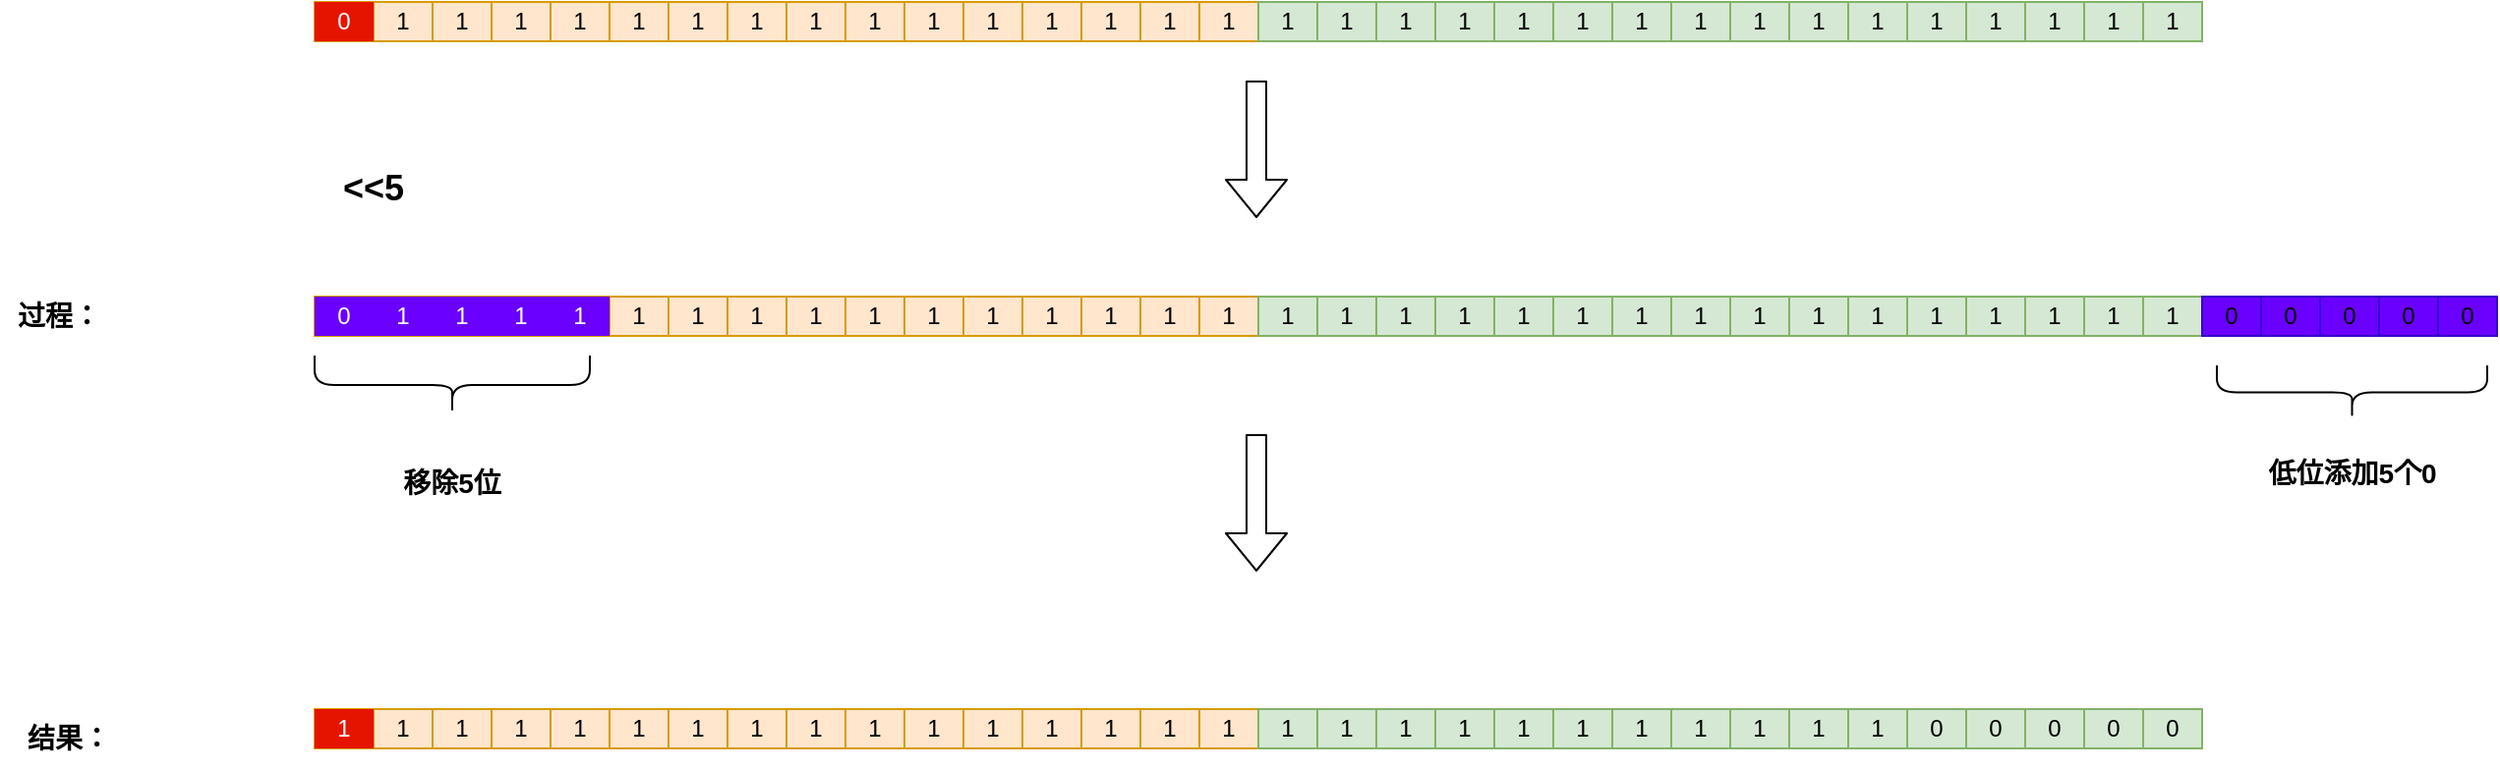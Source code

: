 <mxfile version="14.6.1" type="github" pages="3"><diagram id="WbhQBbryOs_6qOms-VLf" name="第 1 页"><mxGraphModel dx="1865" dy="499" grid="1" gridSize="10" guides="1" tooltips="1" connect="1" arrows="1" fold="1" page="1" pageScale="1" pageWidth="827" pageHeight="1169" math="0" shadow="0"><root><mxCell id="0"/><mxCell id="1" parent="0"/><mxCell id="7nRJmUNXMP388V22Ec4C-6" value="" style="shape=table;html=1;whiteSpace=wrap;startSize=0;container=1;collapsible=0;childLayout=tableLayout;aspect=fixed;fillColor=#ffe6cc;strokeColor=#d79b00;" vertex="1" parent="1"><mxGeometry x="-80" y="260" width="480" height="20" as="geometry"/></mxCell><mxCell id="7nRJmUNXMP388V22Ec4C-7" value="" style="shape=partialRectangle;html=1;whiteSpace=wrap;collapsible=0;dropTarget=0;pointerEvents=0;fillColor=none;top=0;left=0;bottom=0;right=0;points=[[0,0.5],[1,0.5]];portConstraint=eastwest;" vertex="1" parent="7nRJmUNXMP388V22Ec4C-6"><mxGeometry width="480" height="20" as="geometry"/></mxCell><mxCell id="7nRJmUNXMP388V22Ec4C-8" value="0" style="shape=partialRectangle;html=1;whiteSpace=wrap;connectable=0;overflow=hidden;fillColor=#e51400;top=0;left=0;bottom=0;right=0;strokeColor=#B20000;fontColor=#ffffff;" vertex="1" parent="7nRJmUNXMP388V22Ec4C-7"><mxGeometry width="30" height="20" as="geometry"/></mxCell><mxCell id="7nRJmUNXMP388V22Ec4C-9" value="1" style="shape=partialRectangle;html=1;whiteSpace=wrap;connectable=0;overflow=hidden;fillColor=none;top=0;left=0;bottom=0;right=0;" vertex="1" parent="7nRJmUNXMP388V22Ec4C-7"><mxGeometry x="30" width="30" height="20" as="geometry"/></mxCell><mxCell id="7nRJmUNXMP388V22Ec4C-10" value="1" style="shape=partialRectangle;html=1;whiteSpace=wrap;connectable=0;overflow=hidden;fillColor=none;top=0;left=0;bottom=0;right=0;" vertex="1" parent="7nRJmUNXMP388V22Ec4C-7"><mxGeometry x="60" width="30" height="20" as="geometry"/></mxCell><mxCell id="7nRJmUNXMP388V22Ec4C-11" value="1" style="shape=partialRectangle;html=1;whiteSpace=wrap;connectable=0;overflow=hidden;fillColor=none;top=0;left=0;bottom=0;right=0;" vertex="1" parent="7nRJmUNXMP388V22Ec4C-7"><mxGeometry x="90" width="30" height="20" as="geometry"/></mxCell><mxCell id="7nRJmUNXMP388V22Ec4C-12" value="1" style="shape=partialRectangle;html=1;whiteSpace=wrap;connectable=0;overflow=hidden;fillColor=none;top=0;left=0;bottom=0;right=0;" vertex="1" parent="7nRJmUNXMP388V22Ec4C-7"><mxGeometry x="120" width="30" height="20" as="geometry"/></mxCell><mxCell id="7nRJmUNXMP388V22Ec4C-13" value="1" style="shape=partialRectangle;html=1;whiteSpace=wrap;connectable=0;overflow=hidden;fillColor=none;top=0;left=0;bottom=0;right=0;" vertex="1" parent="7nRJmUNXMP388V22Ec4C-7"><mxGeometry x="150" width="30" height="20" as="geometry"/></mxCell><mxCell id="7nRJmUNXMP388V22Ec4C-14" value="1" style="shape=partialRectangle;html=1;whiteSpace=wrap;connectable=0;overflow=hidden;fillColor=none;top=0;left=0;bottom=0;right=0;" vertex="1" parent="7nRJmUNXMP388V22Ec4C-7"><mxGeometry x="180" width="30" height="20" as="geometry"/></mxCell><mxCell id="7nRJmUNXMP388V22Ec4C-15" value="1" style="shape=partialRectangle;html=1;whiteSpace=wrap;connectable=0;overflow=hidden;fillColor=none;top=0;left=0;bottom=0;right=0;" vertex="1" parent="7nRJmUNXMP388V22Ec4C-7"><mxGeometry x="210" width="30" height="20" as="geometry"/></mxCell><mxCell id="7nRJmUNXMP388V22Ec4C-16" value="1" style="shape=partialRectangle;html=1;whiteSpace=wrap;connectable=0;overflow=hidden;fillColor=none;top=0;left=0;bottom=0;right=0;" vertex="1" parent="7nRJmUNXMP388V22Ec4C-7"><mxGeometry x="240" width="30" height="20" as="geometry"/></mxCell><mxCell id="7nRJmUNXMP388V22Ec4C-17" value="1" style="shape=partialRectangle;html=1;whiteSpace=wrap;connectable=0;overflow=hidden;fillColor=none;top=0;left=0;bottom=0;right=0;" vertex="1" parent="7nRJmUNXMP388V22Ec4C-7"><mxGeometry x="270" width="30" height="20" as="geometry"/></mxCell><mxCell id="7nRJmUNXMP388V22Ec4C-18" value="1" style="shape=partialRectangle;html=1;whiteSpace=wrap;connectable=0;overflow=hidden;fillColor=none;top=0;left=0;bottom=0;right=0;" vertex="1" parent="7nRJmUNXMP388V22Ec4C-7"><mxGeometry x="300" width="30" height="20" as="geometry"/></mxCell><mxCell id="7nRJmUNXMP388V22Ec4C-19" value="1" style="shape=partialRectangle;html=1;whiteSpace=wrap;connectable=0;overflow=hidden;fillColor=none;top=0;left=0;bottom=0;right=0;" vertex="1" parent="7nRJmUNXMP388V22Ec4C-7"><mxGeometry x="330" width="30" height="20" as="geometry"/></mxCell><mxCell id="7nRJmUNXMP388V22Ec4C-20" value="1" style="shape=partialRectangle;html=1;whiteSpace=wrap;connectable=0;overflow=hidden;fillColor=none;top=0;left=0;bottom=0;right=0;" vertex="1" parent="7nRJmUNXMP388V22Ec4C-7"><mxGeometry x="360" width="30" height="20" as="geometry"/></mxCell><mxCell id="7nRJmUNXMP388V22Ec4C-21" value="1" style="shape=partialRectangle;html=1;whiteSpace=wrap;connectable=0;overflow=hidden;fillColor=none;top=0;left=0;bottom=0;right=0;" vertex="1" parent="7nRJmUNXMP388V22Ec4C-7"><mxGeometry x="390" width="30" height="20" as="geometry"/></mxCell><mxCell id="7nRJmUNXMP388V22Ec4C-22" value="1" style="shape=partialRectangle;html=1;whiteSpace=wrap;connectable=0;overflow=hidden;fillColor=none;top=0;left=0;bottom=0;right=0;" vertex="1" parent="7nRJmUNXMP388V22Ec4C-7"><mxGeometry x="420" width="30" height="20" as="geometry"/></mxCell><mxCell id="7nRJmUNXMP388V22Ec4C-23" value="1" style="shape=partialRectangle;html=1;whiteSpace=wrap;connectable=0;overflow=hidden;fillColor=none;top=0;left=0;bottom=0;right=0;" vertex="1" parent="7nRJmUNXMP388V22Ec4C-7"><mxGeometry x="450" width="30" height="20" as="geometry"/></mxCell><mxCell id="7nRJmUNXMP388V22Ec4C-42" value="" style="shape=table;html=1;whiteSpace=wrap;startSize=0;container=1;collapsible=0;childLayout=tableLayout;aspect=fixed;fillColor=#d5e8d4;strokeColor=#82b366;" vertex="1" parent="1"><mxGeometry x="400" y="260" width="480" height="20" as="geometry"/></mxCell><mxCell id="7nRJmUNXMP388V22Ec4C-43" value="" style="shape=partialRectangle;html=1;whiteSpace=wrap;collapsible=0;dropTarget=0;pointerEvents=0;fillColor=none;top=0;left=0;bottom=0;right=0;points=[[0,0.5],[1,0.5]];portConstraint=eastwest;" vertex="1" parent="7nRJmUNXMP388V22Ec4C-42"><mxGeometry width="480" height="20" as="geometry"/></mxCell><mxCell id="7nRJmUNXMP388V22Ec4C-44" value="1" style="shape=partialRectangle;html=1;whiteSpace=wrap;connectable=0;overflow=hidden;fillColor=none;top=0;left=0;bottom=0;right=0;" vertex="1" parent="7nRJmUNXMP388V22Ec4C-43"><mxGeometry width="30" height="20" as="geometry"/></mxCell><mxCell id="7nRJmUNXMP388V22Ec4C-45" value="1" style="shape=partialRectangle;html=1;whiteSpace=wrap;connectable=0;overflow=hidden;fillColor=none;top=0;left=0;bottom=0;right=0;" vertex="1" parent="7nRJmUNXMP388V22Ec4C-43"><mxGeometry x="30" width="30" height="20" as="geometry"/></mxCell><mxCell id="7nRJmUNXMP388V22Ec4C-46" value="1" style="shape=partialRectangle;html=1;whiteSpace=wrap;connectable=0;overflow=hidden;fillColor=none;top=0;left=0;bottom=0;right=0;" vertex="1" parent="7nRJmUNXMP388V22Ec4C-43"><mxGeometry x="60" width="30" height="20" as="geometry"/></mxCell><mxCell id="7nRJmUNXMP388V22Ec4C-47" value="1" style="shape=partialRectangle;html=1;whiteSpace=wrap;connectable=0;overflow=hidden;fillColor=none;top=0;left=0;bottom=0;right=0;" vertex="1" parent="7nRJmUNXMP388V22Ec4C-43"><mxGeometry x="90" width="30" height="20" as="geometry"/></mxCell><mxCell id="7nRJmUNXMP388V22Ec4C-48" value="1" style="shape=partialRectangle;html=1;whiteSpace=wrap;connectable=0;overflow=hidden;fillColor=none;top=0;left=0;bottom=0;right=0;" vertex="1" parent="7nRJmUNXMP388V22Ec4C-43"><mxGeometry x="120" width="30" height="20" as="geometry"/></mxCell><mxCell id="7nRJmUNXMP388V22Ec4C-49" value="1" style="shape=partialRectangle;html=1;whiteSpace=wrap;connectable=0;overflow=hidden;fillColor=none;top=0;left=0;bottom=0;right=0;" vertex="1" parent="7nRJmUNXMP388V22Ec4C-43"><mxGeometry x="150" width="30" height="20" as="geometry"/></mxCell><mxCell id="7nRJmUNXMP388V22Ec4C-50" value="1" style="shape=partialRectangle;html=1;whiteSpace=wrap;connectable=0;overflow=hidden;fillColor=none;top=0;left=0;bottom=0;right=0;" vertex="1" parent="7nRJmUNXMP388V22Ec4C-43"><mxGeometry x="180" width="30" height="20" as="geometry"/></mxCell><mxCell id="7nRJmUNXMP388V22Ec4C-51" value="1" style="shape=partialRectangle;html=1;whiteSpace=wrap;connectable=0;overflow=hidden;fillColor=none;top=0;left=0;bottom=0;right=0;" vertex="1" parent="7nRJmUNXMP388V22Ec4C-43"><mxGeometry x="210" width="30" height="20" as="geometry"/></mxCell><mxCell id="7nRJmUNXMP388V22Ec4C-52" value="1" style="shape=partialRectangle;html=1;whiteSpace=wrap;connectable=0;overflow=hidden;fillColor=none;top=0;left=0;bottom=0;right=0;" vertex="1" parent="7nRJmUNXMP388V22Ec4C-43"><mxGeometry x="240" width="30" height="20" as="geometry"/></mxCell><mxCell id="7nRJmUNXMP388V22Ec4C-53" value="1" style="shape=partialRectangle;html=1;whiteSpace=wrap;connectable=0;overflow=hidden;fillColor=none;top=0;left=0;bottom=0;right=0;" vertex="1" parent="7nRJmUNXMP388V22Ec4C-43"><mxGeometry x="270" width="30" height="20" as="geometry"/></mxCell><mxCell id="7nRJmUNXMP388V22Ec4C-54" value="1" style="shape=partialRectangle;html=1;whiteSpace=wrap;connectable=0;overflow=hidden;fillColor=none;top=0;left=0;bottom=0;right=0;" vertex="1" parent="7nRJmUNXMP388V22Ec4C-43"><mxGeometry x="300" width="30" height="20" as="geometry"/></mxCell><mxCell id="7nRJmUNXMP388V22Ec4C-55" value="1" style="shape=partialRectangle;html=1;whiteSpace=wrap;connectable=0;overflow=hidden;fillColor=none;top=0;left=0;bottom=0;right=0;" vertex="1" parent="7nRJmUNXMP388V22Ec4C-43"><mxGeometry x="330" width="30" height="20" as="geometry"/></mxCell><mxCell id="7nRJmUNXMP388V22Ec4C-56" value="1" style="shape=partialRectangle;html=1;whiteSpace=wrap;connectable=0;overflow=hidden;fillColor=none;top=0;left=0;bottom=0;right=0;" vertex="1" parent="7nRJmUNXMP388V22Ec4C-43"><mxGeometry x="360" width="30" height="20" as="geometry"/></mxCell><mxCell id="7nRJmUNXMP388V22Ec4C-57" value="1" style="shape=partialRectangle;html=1;whiteSpace=wrap;connectable=0;overflow=hidden;fillColor=none;top=0;left=0;bottom=0;right=0;" vertex="1" parent="7nRJmUNXMP388V22Ec4C-43"><mxGeometry x="390" width="30" height="20" as="geometry"/></mxCell><mxCell id="7nRJmUNXMP388V22Ec4C-58" value="1" style="shape=partialRectangle;html=1;whiteSpace=wrap;connectable=0;overflow=hidden;fillColor=none;top=0;left=0;bottom=0;right=0;" vertex="1" parent="7nRJmUNXMP388V22Ec4C-43"><mxGeometry x="420" width="30" height="20" as="geometry"/></mxCell><mxCell id="7nRJmUNXMP388V22Ec4C-59" value="1" style="shape=partialRectangle;html=1;whiteSpace=wrap;connectable=0;overflow=hidden;fillColor=none;top=0;left=0;bottom=0;right=0;" vertex="1" parent="7nRJmUNXMP388V22Ec4C-43"><mxGeometry x="450" width="30" height="20" as="geometry"/></mxCell><mxCell id="7nRJmUNXMP388V22Ec4C-60" value="" style="shape=flexArrow;endArrow=classic;html=1;" edge="1" parent="1"><mxGeometry width="50" height="50" relative="1" as="geometry"><mxPoint x="399" y="300" as="sourcePoint"/><mxPoint x="399" y="370" as="targetPoint"/></mxGeometry></mxCell><mxCell id="7nRJmUNXMP388V22Ec4C-61" value="" style="shape=table;html=1;whiteSpace=wrap;startSize=0;container=1;collapsible=0;childLayout=tableLayout;aspect=fixed;fillColor=#ffe6cc;strokeColor=#d79b00;" vertex="1" parent="1"><mxGeometry x="-80" y="410" width="480" height="20" as="geometry"/></mxCell><mxCell id="7nRJmUNXMP388V22Ec4C-62" value="" style="shape=partialRectangle;html=1;whiteSpace=wrap;collapsible=0;dropTarget=0;pointerEvents=0;fillColor=none;top=0;left=0;bottom=0;right=0;points=[[0,0.5],[1,0.5]];portConstraint=eastwest;" vertex="1" parent="7nRJmUNXMP388V22Ec4C-61"><mxGeometry width="480" height="20" as="geometry"/></mxCell><mxCell id="7nRJmUNXMP388V22Ec4C-63" value="0" style="shape=partialRectangle;html=1;whiteSpace=wrap;connectable=0;overflow=hidden;fillColor=#6a00ff;top=0;left=0;bottom=0;right=0;strokeColor=#3700CC;fontColor=#ffffff;" vertex="1" parent="7nRJmUNXMP388V22Ec4C-62"><mxGeometry width="30" height="20" as="geometry"/></mxCell><mxCell id="7nRJmUNXMP388V22Ec4C-64" value="1" style="shape=partialRectangle;html=1;whiteSpace=wrap;connectable=0;overflow=hidden;fillColor=#6a00ff;top=0;left=0;bottom=0;right=0;strokeColor=#3700CC;fontColor=#ffffff;" vertex="1" parent="7nRJmUNXMP388V22Ec4C-62"><mxGeometry x="30" width="30" height="20" as="geometry"/></mxCell><mxCell id="7nRJmUNXMP388V22Ec4C-65" value="1" style="shape=partialRectangle;html=1;whiteSpace=wrap;connectable=0;overflow=hidden;fillColor=#6a00ff;top=0;left=0;bottom=0;right=0;strokeColor=#3700CC;fontColor=#ffffff;" vertex="1" parent="7nRJmUNXMP388V22Ec4C-62"><mxGeometry x="60" width="30" height="20" as="geometry"/></mxCell><mxCell id="7nRJmUNXMP388V22Ec4C-66" value="1" style="shape=partialRectangle;html=1;whiteSpace=wrap;connectable=0;overflow=hidden;fillColor=#6a00ff;top=0;left=0;bottom=0;right=0;strokeColor=#3700CC;fontColor=#ffffff;" vertex="1" parent="7nRJmUNXMP388V22Ec4C-62"><mxGeometry x="90" width="30" height="20" as="geometry"/></mxCell><mxCell id="7nRJmUNXMP388V22Ec4C-67" value="1" style="shape=partialRectangle;html=1;whiteSpace=wrap;connectable=0;overflow=hidden;fillColor=#6a00ff;top=0;left=0;bottom=0;right=0;strokeColor=#3700CC;fontColor=#ffffff;" vertex="1" parent="7nRJmUNXMP388V22Ec4C-62"><mxGeometry x="120" width="30" height="20" as="geometry"/></mxCell><mxCell id="7nRJmUNXMP388V22Ec4C-68" value="1" style="shape=partialRectangle;html=1;whiteSpace=wrap;connectable=0;overflow=hidden;fillColor=none;top=0;left=0;bottom=0;right=0;" vertex="1" parent="7nRJmUNXMP388V22Ec4C-62"><mxGeometry x="150" width="30" height="20" as="geometry"/></mxCell><mxCell id="7nRJmUNXMP388V22Ec4C-69" value="1" style="shape=partialRectangle;html=1;whiteSpace=wrap;connectable=0;overflow=hidden;fillColor=none;top=0;left=0;bottom=0;right=0;" vertex="1" parent="7nRJmUNXMP388V22Ec4C-62"><mxGeometry x="180" width="30" height="20" as="geometry"/></mxCell><mxCell id="7nRJmUNXMP388V22Ec4C-70" value="1" style="shape=partialRectangle;html=1;whiteSpace=wrap;connectable=0;overflow=hidden;fillColor=none;top=0;left=0;bottom=0;right=0;" vertex="1" parent="7nRJmUNXMP388V22Ec4C-62"><mxGeometry x="210" width="30" height="20" as="geometry"/></mxCell><mxCell id="7nRJmUNXMP388V22Ec4C-71" value="1" style="shape=partialRectangle;html=1;whiteSpace=wrap;connectable=0;overflow=hidden;fillColor=none;top=0;left=0;bottom=0;right=0;" vertex="1" parent="7nRJmUNXMP388V22Ec4C-62"><mxGeometry x="240" width="30" height="20" as="geometry"/></mxCell><mxCell id="7nRJmUNXMP388V22Ec4C-72" value="1" style="shape=partialRectangle;html=1;whiteSpace=wrap;connectable=0;overflow=hidden;fillColor=none;top=0;left=0;bottom=0;right=0;" vertex="1" parent="7nRJmUNXMP388V22Ec4C-62"><mxGeometry x="270" width="30" height="20" as="geometry"/></mxCell><mxCell id="7nRJmUNXMP388V22Ec4C-73" value="1" style="shape=partialRectangle;html=1;whiteSpace=wrap;connectable=0;overflow=hidden;fillColor=none;top=0;left=0;bottom=0;right=0;" vertex="1" parent="7nRJmUNXMP388V22Ec4C-62"><mxGeometry x="300" width="30" height="20" as="geometry"/></mxCell><mxCell id="7nRJmUNXMP388V22Ec4C-74" value="1" style="shape=partialRectangle;html=1;whiteSpace=wrap;connectable=0;overflow=hidden;fillColor=none;top=0;left=0;bottom=0;right=0;" vertex="1" parent="7nRJmUNXMP388V22Ec4C-62"><mxGeometry x="330" width="30" height="20" as="geometry"/></mxCell><mxCell id="7nRJmUNXMP388V22Ec4C-75" value="1" style="shape=partialRectangle;html=1;whiteSpace=wrap;connectable=0;overflow=hidden;fillColor=none;top=0;left=0;bottom=0;right=0;" vertex="1" parent="7nRJmUNXMP388V22Ec4C-62"><mxGeometry x="360" width="30" height="20" as="geometry"/></mxCell><mxCell id="7nRJmUNXMP388V22Ec4C-76" value="1" style="shape=partialRectangle;html=1;whiteSpace=wrap;connectable=0;overflow=hidden;fillColor=none;top=0;left=0;bottom=0;right=0;" vertex="1" parent="7nRJmUNXMP388V22Ec4C-62"><mxGeometry x="390" width="30" height="20" as="geometry"/></mxCell><mxCell id="7nRJmUNXMP388V22Ec4C-77" value="1" style="shape=partialRectangle;html=1;whiteSpace=wrap;connectable=0;overflow=hidden;fillColor=none;top=0;left=0;bottom=0;right=0;" vertex="1" parent="7nRJmUNXMP388V22Ec4C-62"><mxGeometry x="420" width="30" height="20" as="geometry"/></mxCell><mxCell id="7nRJmUNXMP388V22Ec4C-78" value="1" style="shape=partialRectangle;html=1;whiteSpace=wrap;connectable=0;overflow=hidden;fillColor=none;top=0;left=0;bottom=0;right=0;" vertex="1" parent="7nRJmUNXMP388V22Ec4C-62"><mxGeometry x="450" width="30" height="20" as="geometry"/></mxCell><mxCell id="7nRJmUNXMP388V22Ec4C-79" value="" style="shape=table;html=1;whiteSpace=wrap;startSize=0;container=1;collapsible=0;childLayout=tableLayout;aspect=fixed;fillColor=#d5e8d4;strokeColor=#82b366;" vertex="1" parent="1"><mxGeometry x="400" y="410" width="480" height="20" as="geometry"/></mxCell><mxCell id="7nRJmUNXMP388V22Ec4C-80" value="" style="shape=partialRectangle;html=1;whiteSpace=wrap;collapsible=0;dropTarget=0;pointerEvents=0;fillColor=none;top=0;left=0;bottom=0;right=0;points=[[0,0.5],[1,0.5]];portConstraint=eastwest;" vertex="1" parent="7nRJmUNXMP388V22Ec4C-79"><mxGeometry width="480" height="20" as="geometry"/></mxCell><mxCell id="7nRJmUNXMP388V22Ec4C-81" value="1" style="shape=partialRectangle;html=1;whiteSpace=wrap;connectable=0;overflow=hidden;fillColor=none;top=0;left=0;bottom=0;right=0;" vertex="1" parent="7nRJmUNXMP388V22Ec4C-80"><mxGeometry width="30" height="20" as="geometry"/></mxCell><mxCell id="7nRJmUNXMP388V22Ec4C-82" value="1" style="shape=partialRectangle;html=1;whiteSpace=wrap;connectable=0;overflow=hidden;fillColor=none;top=0;left=0;bottom=0;right=0;" vertex="1" parent="7nRJmUNXMP388V22Ec4C-80"><mxGeometry x="30" width="30" height="20" as="geometry"/></mxCell><mxCell id="7nRJmUNXMP388V22Ec4C-83" value="1" style="shape=partialRectangle;html=1;whiteSpace=wrap;connectable=0;overflow=hidden;fillColor=none;top=0;left=0;bottom=0;right=0;" vertex="1" parent="7nRJmUNXMP388V22Ec4C-80"><mxGeometry x="60" width="30" height="20" as="geometry"/></mxCell><mxCell id="7nRJmUNXMP388V22Ec4C-84" value="1" style="shape=partialRectangle;html=1;whiteSpace=wrap;connectable=0;overflow=hidden;fillColor=none;top=0;left=0;bottom=0;right=0;" vertex="1" parent="7nRJmUNXMP388V22Ec4C-80"><mxGeometry x="90" width="30" height="20" as="geometry"/></mxCell><mxCell id="7nRJmUNXMP388V22Ec4C-85" value="1" style="shape=partialRectangle;html=1;whiteSpace=wrap;connectable=0;overflow=hidden;fillColor=none;top=0;left=0;bottom=0;right=0;" vertex="1" parent="7nRJmUNXMP388V22Ec4C-80"><mxGeometry x="120" width="30" height="20" as="geometry"/></mxCell><mxCell id="7nRJmUNXMP388V22Ec4C-86" value="1" style="shape=partialRectangle;html=1;whiteSpace=wrap;connectable=0;overflow=hidden;fillColor=none;top=0;left=0;bottom=0;right=0;" vertex="1" parent="7nRJmUNXMP388V22Ec4C-80"><mxGeometry x="150" width="30" height="20" as="geometry"/></mxCell><mxCell id="7nRJmUNXMP388V22Ec4C-87" value="1" style="shape=partialRectangle;html=1;whiteSpace=wrap;connectable=0;overflow=hidden;fillColor=none;top=0;left=0;bottom=0;right=0;" vertex="1" parent="7nRJmUNXMP388V22Ec4C-80"><mxGeometry x="180" width="30" height="20" as="geometry"/></mxCell><mxCell id="7nRJmUNXMP388V22Ec4C-88" value="1" style="shape=partialRectangle;html=1;whiteSpace=wrap;connectable=0;overflow=hidden;fillColor=none;top=0;left=0;bottom=0;right=0;" vertex="1" parent="7nRJmUNXMP388V22Ec4C-80"><mxGeometry x="210" width="30" height="20" as="geometry"/></mxCell><mxCell id="7nRJmUNXMP388V22Ec4C-89" value="1" style="shape=partialRectangle;html=1;whiteSpace=wrap;connectable=0;overflow=hidden;fillColor=none;top=0;left=0;bottom=0;right=0;" vertex="1" parent="7nRJmUNXMP388V22Ec4C-80"><mxGeometry x="240" width="30" height="20" as="geometry"/></mxCell><mxCell id="7nRJmUNXMP388V22Ec4C-90" value="1" style="shape=partialRectangle;html=1;whiteSpace=wrap;connectable=0;overflow=hidden;fillColor=none;top=0;left=0;bottom=0;right=0;" vertex="1" parent="7nRJmUNXMP388V22Ec4C-80"><mxGeometry x="270" width="30" height="20" as="geometry"/></mxCell><mxCell id="7nRJmUNXMP388V22Ec4C-91" value="1" style="shape=partialRectangle;html=1;whiteSpace=wrap;connectable=0;overflow=hidden;fillColor=none;top=0;left=0;bottom=0;right=0;" vertex="1" parent="7nRJmUNXMP388V22Ec4C-80"><mxGeometry x="300" width="30" height="20" as="geometry"/></mxCell><mxCell id="7nRJmUNXMP388V22Ec4C-92" value="1" style="shape=partialRectangle;html=1;whiteSpace=wrap;connectable=0;overflow=hidden;fillColor=none;top=0;left=0;bottom=0;right=0;" vertex="1" parent="7nRJmUNXMP388V22Ec4C-80"><mxGeometry x="330" width="30" height="20" as="geometry"/></mxCell><mxCell id="7nRJmUNXMP388V22Ec4C-93" value="1" style="shape=partialRectangle;html=1;whiteSpace=wrap;connectable=0;overflow=hidden;fillColor=none;top=0;left=0;bottom=0;right=0;" vertex="1" parent="7nRJmUNXMP388V22Ec4C-80"><mxGeometry x="360" width="30" height="20" as="geometry"/></mxCell><mxCell id="7nRJmUNXMP388V22Ec4C-94" value="1" style="shape=partialRectangle;html=1;whiteSpace=wrap;connectable=0;overflow=hidden;fillColor=none;top=0;left=0;bottom=0;right=0;" vertex="1" parent="7nRJmUNXMP388V22Ec4C-80"><mxGeometry x="390" width="30" height="20" as="geometry"/></mxCell><mxCell id="7nRJmUNXMP388V22Ec4C-95" value="1" style="shape=partialRectangle;html=1;whiteSpace=wrap;connectable=0;overflow=hidden;fillColor=none;top=0;left=0;bottom=0;right=0;" vertex="1" parent="7nRJmUNXMP388V22Ec4C-80"><mxGeometry x="420" width="30" height="20" as="geometry"/></mxCell><mxCell id="7nRJmUNXMP388V22Ec4C-96" value="1" style="shape=partialRectangle;html=1;whiteSpace=wrap;connectable=0;overflow=hidden;fillColor=none;top=0;left=0;bottom=0;right=0;" vertex="1" parent="7nRJmUNXMP388V22Ec4C-80"><mxGeometry x="450" width="30" height="20" as="geometry"/></mxCell><mxCell id="7nRJmUNXMP388V22Ec4C-97" value="&lt;font style=&quot;font-size: 18px&quot;&gt;&lt;b&gt;&amp;lt;&amp;lt;5&lt;/b&gt;&lt;/font&gt;" style="text;html=1;strokeColor=none;fillColor=none;align=center;verticalAlign=middle;whiteSpace=wrap;rounded=0;" vertex="1" parent="1"><mxGeometry x="-140" y="330" width="180" height="50" as="geometry"/></mxCell><mxCell id="7nRJmUNXMP388V22Ec4C-98" value="" style="shape=curlyBracket;whiteSpace=wrap;html=1;rounded=1;flipH=1;rotation=90;" vertex="1" parent="1"><mxGeometry x="-25" y="385" width="30" height="140" as="geometry"/></mxCell><mxCell id="7nRJmUNXMP388V22Ec4C-99" value="&lt;b&gt;&lt;font style=&quot;font-size: 14px&quot;&gt;移除5位&lt;/font&gt;&lt;/b&gt;" style="text;html=1;strokeColor=none;fillColor=none;align=center;verticalAlign=middle;whiteSpace=wrap;rounded=0;" vertex="1" parent="1"><mxGeometry x="-50" y="490" width="80" height="30" as="geometry"/></mxCell><mxCell id="7nRJmUNXMP388V22Ec4C-100" value="" style="shape=table;html=1;whiteSpace=wrap;startSize=0;container=1;collapsible=0;childLayout=tableLayout;aspect=fixed;fillColor=#6a00ff;strokeColor=#3700CC;fontColor=#ffffff;" vertex="1" parent="1"><mxGeometry x="880" y="410" width="150" height="20" as="geometry"/></mxCell><mxCell id="7nRJmUNXMP388V22Ec4C-101" value="" style="shape=partialRectangle;html=1;whiteSpace=wrap;collapsible=0;dropTarget=0;pointerEvents=0;fillColor=none;top=0;left=0;bottom=0;right=0;points=[[0,0.5],[1,0.5]];portConstraint=eastwest;" vertex="1" parent="7nRJmUNXMP388V22Ec4C-100"><mxGeometry width="150" height="20" as="geometry"/></mxCell><mxCell id="7nRJmUNXMP388V22Ec4C-102" value="0" style="shape=partialRectangle;html=1;whiteSpace=wrap;connectable=0;overflow=hidden;fillColor=none;top=0;left=0;bottom=0;right=0;" vertex="1" parent="7nRJmUNXMP388V22Ec4C-101"><mxGeometry width="30" height="20" as="geometry"/></mxCell><mxCell id="7nRJmUNXMP388V22Ec4C-103" value="0" style="shape=partialRectangle;html=1;whiteSpace=wrap;connectable=0;overflow=hidden;fillColor=none;top=0;left=0;bottom=0;right=0;" vertex="1" parent="7nRJmUNXMP388V22Ec4C-101"><mxGeometry x="30" width="30" height="20" as="geometry"/></mxCell><mxCell id="7nRJmUNXMP388V22Ec4C-104" value="0" style="shape=partialRectangle;html=1;whiteSpace=wrap;connectable=0;overflow=hidden;fillColor=none;top=0;left=0;bottom=0;right=0;" vertex="1" parent="7nRJmUNXMP388V22Ec4C-101"><mxGeometry x="60" width="30" height="20" as="geometry"/></mxCell><mxCell id="7nRJmUNXMP388V22Ec4C-105" value="0" style="shape=partialRectangle;html=1;whiteSpace=wrap;connectable=0;overflow=hidden;fillColor=none;top=0;left=0;bottom=0;right=0;" vertex="1" parent="7nRJmUNXMP388V22Ec4C-101"><mxGeometry x="90" width="30" height="20" as="geometry"/></mxCell><mxCell id="7nRJmUNXMP388V22Ec4C-106" value="0" style="shape=partialRectangle;html=1;whiteSpace=wrap;connectable=0;overflow=hidden;fillColor=none;top=0;left=0;bottom=0;right=0;" vertex="1" parent="7nRJmUNXMP388V22Ec4C-101"><mxGeometry x="120" width="30" height="20" as="geometry"/></mxCell><mxCell id="7nRJmUNXMP388V22Ec4C-107" value="" style="shape=curlyBracket;whiteSpace=wrap;html=1;rounded=1;flipH=1;rotation=90;" vertex="1" parent="1"><mxGeometry x="942.5" y="390" width="27.5" height="137.5" as="geometry"/></mxCell><mxCell id="7nRJmUNXMP388V22Ec4C-108" value="&lt;font style=&quot;font-size: 14px&quot;&gt;&lt;b&gt;低位添加5个0&lt;/b&gt;&lt;/font&gt;" style="text;html=1;strokeColor=none;fillColor=none;align=center;verticalAlign=middle;whiteSpace=wrap;rounded=0;" vertex="1" parent="1"><mxGeometry x="898.75" y="490" width="115" height="20" as="geometry"/></mxCell><mxCell id="7nRJmUNXMP388V22Ec4C-109" value="" style="shape=flexArrow;endArrow=classic;html=1;" edge="1" parent="1"><mxGeometry width="50" height="50" relative="1" as="geometry"><mxPoint x="399" y="480" as="sourcePoint"/><mxPoint x="399" y="550" as="targetPoint"/></mxGeometry></mxCell><mxCell id="7nRJmUNXMP388V22Ec4C-110" value="" style="shape=table;html=1;whiteSpace=wrap;startSize=0;container=1;collapsible=0;childLayout=tableLayout;aspect=fixed;fillColor=#ffe6cc;strokeColor=#d79b00;" vertex="1" parent="1"><mxGeometry x="-80" y="620" width="480" height="20" as="geometry"/></mxCell><mxCell id="7nRJmUNXMP388V22Ec4C-111" value="" style="shape=partialRectangle;html=1;whiteSpace=wrap;collapsible=0;dropTarget=0;pointerEvents=0;fillColor=none;top=0;left=0;bottom=0;right=0;points=[[0,0.5],[1,0.5]];portConstraint=eastwest;" vertex="1" parent="7nRJmUNXMP388V22Ec4C-110"><mxGeometry width="480" height="20" as="geometry"/></mxCell><mxCell id="7nRJmUNXMP388V22Ec4C-112" value="1" style="shape=partialRectangle;html=1;whiteSpace=wrap;connectable=0;overflow=hidden;fillColor=#e51400;top=0;left=0;bottom=0;right=0;strokeColor=#B20000;fontColor=#ffffff;" vertex="1" parent="7nRJmUNXMP388V22Ec4C-111"><mxGeometry width="30" height="20" as="geometry"/></mxCell><mxCell id="7nRJmUNXMP388V22Ec4C-113" value="1" style="shape=partialRectangle;html=1;whiteSpace=wrap;connectable=0;overflow=hidden;fillColor=none;top=0;left=0;bottom=0;right=0;" vertex="1" parent="7nRJmUNXMP388V22Ec4C-111"><mxGeometry x="30" width="30" height="20" as="geometry"/></mxCell><mxCell id="7nRJmUNXMP388V22Ec4C-114" value="1" style="shape=partialRectangle;html=1;whiteSpace=wrap;connectable=0;overflow=hidden;fillColor=none;top=0;left=0;bottom=0;right=0;" vertex="1" parent="7nRJmUNXMP388V22Ec4C-111"><mxGeometry x="60" width="30" height="20" as="geometry"/></mxCell><mxCell id="7nRJmUNXMP388V22Ec4C-115" value="1" style="shape=partialRectangle;html=1;whiteSpace=wrap;connectable=0;overflow=hidden;fillColor=none;top=0;left=0;bottom=0;right=0;" vertex="1" parent="7nRJmUNXMP388V22Ec4C-111"><mxGeometry x="90" width="30" height="20" as="geometry"/></mxCell><mxCell id="7nRJmUNXMP388V22Ec4C-116" value="1" style="shape=partialRectangle;html=1;whiteSpace=wrap;connectable=0;overflow=hidden;fillColor=none;top=0;left=0;bottom=0;right=0;" vertex="1" parent="7nRJmUNXMP388V22Ec4C-111"><mxGeometry x="120" width="30" height="20" as="geometry"/></mxCell><mxCell id="7nRJmUNXMP388V22Ec4C-117" value="1" style="shape=partialRectangle;html=1;whiteSpace=wrap;connectable=0;overflow=hidden;fillColor=none;top=0;left=0;bottom=0;right=0;" vertex="1" parent="7nRJmUNXMP388V22Ec4C-111"><mxGeometry x="150" width="30" height="20" as="geometry"/></mxCell><mxCell id="7nRJmUNXMP388V22Ec4C-118" value="1" style="shape=partialRectangle;html=1;whiteSpace=wrap;connectable=0;overflow=hidden;fillColor=none;top=0;left=0;bottom=0;right=0;" vertex="1" parent="7nRJmUNXMP388V22Ec4C-111"><mxGeometry x="180" width="30" height="20" as="geometry"/></mxCell><mxCell id="7nRJmUNXMP388V22Ec4C-119" value="1" style="shape=partialRectangle;html=1;whiteSpace=wrap;connectable=0;overflow=hidden;fillColor=none;top=0;left=0;bottom=0;right=0;" vertex="1" parent="7nRJmUNXMP388V22Ec4C-111"><mxGeometry x="210" width="30" height="20" as="geometry"/></mxCell><mxCell id="7nRJmUNXMP388V22Ec4C-120" value="1" style="shape=partialRectangle;html=1;whiteSpace=wrap;connectable=0;overflow=hidden;fillColor=none;top=0;left=0;bottom=0;right=0;" vertex="1" parent="7nRJmUNXMP388V22Ec4C-111"><mxGeometry x="240" width="30" height="20" as="geometry"/></mxCell><mxCell id="7nRJmUNXMP388V22Ec4C-121" value="1" style="shape=partialRectangle;html=1;whiteSpace=wrap;connectable=0;overflow=hidden;fillColor=none;top=0;left=0;bottom=0;right=0;" vertex="1" parent="7nRJmUNXMP388V22Ec4C-111"><mxGeometry x="270" width="30" height="20" as="geometry"/></mxCell><mxCell id="7nRJmUNXMP388V22Ec4C-122" value="1" style="shape=partialRectangle;html=1;whiteSpace=wrap;connectable=0;overflow=hidden;fillColor=none;top=0;left=0;bottom=0;right=0;" vertex="1" parent="7nRJmUNXMP388V22Ec4C-111"><mxGeometry x="300" width="30" height="20" as="geometry"/></mxCell><mxCell id="7nRJmUNXMP388V22Ec4C-123" value="1" style="shape=partialRectangle;html=1;whiteSpace=wrap;connectable=0;overflow=hidden;fillColor=none;top=0;left=0;bottom=0;right=0;" vertex="1" parent="7nRJmUNXMP388V22Ec4C-111"><mxGeometry x="330" width="30" height="20" as="geometry"/></mxCell><mxCell id="7nRJmUNXMP388V22Ec4C-124" value="1" style="shape=partialRectangle;html=1;whiteSpace=wrap;connectable=0;overflow=hidden;fillColor=none;top=0;left=0;bottom=0;right=0;" vertex="1" parent="7nRJmUNXMP388V22Ec4C-111"><mxGeometry x="360" width="30" height="20" as="geometry"/></mxCell><mxCell id="7nRJmUNXMP388V22Ec4C-125" value="1" style="shape=partialRectangle;html=1;whiteSpace=wrap;connectable=0;overflow=hidden;fillColor=none;top=0;left=0;bottom=0;right=0;" vertex="1" parent="7nRJmUNXMP388V22Ec4C-111"><mxGeometry x="390" width="30" height="20" as="geometry"/></mxCell><mxCell id="7nRJmUNXMP388V22Ec4C-126" value="1" style="shape=partialRectangle;html=1;whiteSpace=wrap;connectable=0;overflow=hidden;fillColor=none;top=0;left=0;bottom=0;right=0;" vertex="1" parent="7nRJmUNXMP388V22Ec4C-111"><mxGeometry x="420" width="30" height="20" as="geometry"/></mxCell><mxCell id="7nRJmUNXMP388V22Ec4C-127" value="1" style="shape=partialRectangle;html=1;whiteSpace=wrap;connectable=0;overflow=hidden;fillColor=none;top=0;left=0;bottom=0;right=0;" vertex="1" parent="7nRJmUNXMP388V22Ec4C-111"><mxGeometry x="450" width="30" height="20" as="geometry"/></mxCell><mxCell id="7nRJmUNXMP388V22Ec4C-128" value="" style="shape=table;html=1;whiteSpace=wrap;startSize=0;container=1;collapsible=0;childLayout=tableLayout;aspect=fixed;fillColor=#d5e8d4;strokeColor=#82b366;" vertex="1" parent="1"><mxGeometry x="400" y="620" width="480" height="20" as="geometry"/></mxCell><mxCell id="7nRJmUNXMP388V22Ec4C-129" value="" style="shape=partialRectangle;html=1;whiteSpace=wrap;collapsible=0;dropTarget=0;pointerEvents=0;fillColor=none;top=0;left=0;bottom=0;right=0;points=[[0,0.5],[1,0.5]];portConstraint=eastwest;" vertex="1" parent="7nRJmUNXMP388V22Ec4C-128"><mxGeometry width="480" height="20" as="geometry"/></mxCell><mxCell id="7nRJmUNXMP388V22Ec4C-130" value="1" style="shape=partialRectangle;html=1;whiteSpace=wrap;connectable=0;overflow=hidden;fillColor=none;top=0;left=0;bottom=0;right=0;" vertex="1" parent="7nRJmUNXMP388V22Ec4C-129"><mxGeometry width="30" height="20" as="geometry"/></mxCell><mxCell id="7nRJmUNXMP388V22Ec4C-131" value="1" style="shape=partialRectangle;html=1;whiteSpace=wrap;connectable=0;overflow=hidden;fillColor=none;top=0;left=0;bottom=0;right=0;" vertex="1" parent="7nRJmUNXMP388V22Ec4C-129"><mxGeometry x="30" width="30" height="20" as="geometry"/></mxCell><mxCell id="7nRJmUNXMP388V22Ec4C-132" value="1" style="shape=partialRectangle;html=1;whiteSpace=wrap;connectable=0;overflow=hidden;fillColor=none;top=0;left=0;bottom=0;right=0;" vertex="1" parent="7nRJmUNXMP388V22Ec4C-129"><mxGeometry x="60" width="30" height="20" as="geometry"/></mxCell><mxCell id="7nRJmUNXMP388V22Ec4C-133" value="1" style="shape=partialRectangle;html=1;whiteSpace=wrap;connectable=0;overflow=hidden;fillColor=none;top=0;left=0;bottom=0;right=0;" vertex="1" parent="7nRJmUNXMP388V22Ec4C-129"><mxGeometry x="90" width="30" height="20" as="geometry"/></mxCell><mxCell id="7nRJmUNXMP388V22Ec4C-134" value="1" style="shape=partialRectangle;html=1;whiteSpace=wrap;connectable=0;overflow=hidden;fillColor=none;top=0;left=0;bottom=0;right=0;" vertex="1" parent="7nRJmUNXMP388V22Ec4C-129"><mxGeometry x="120" width="30" height="20" as="geometry"/></mxCell><mxCell id="7nRJmUNXMP388V22Ec4C-135" value="1" style="shape=partialRectangle;html=1;whiteSpace=wrap;connectable=0;overflow=hidden;fillColor=none;top=0;left=0;bottom=0;right=0;" vertex="1" parent="7nRJmUNXMP388V22Ec4C-129"><mxGeometry x="150" width="30" height="20" as="geometry"/></mxCell><mxCell id="7nRJmUNXMP388V22Ec4C-136" value="1" style="shape=partialRectangle;html=1;whiteSpace=wrap;connectable=0;overflow=hidden;fillColor=none;top=0;left=0;bottom=0;right=0;" vertex="1" parent="7nRJmUNXMP388V22Ec4C-129"><mxGeometry x="180" width="30" height="20" as="geometry"/></mxCell><mxCell id="7nRJmUNXMP388V22Ec4C-137" value="1" style="shape=partialRectangle;html=1;whiteSpace=wrap;connectable=0;overflow=hidden;fillColor=none;top=0;left=0;bottom=0;right=0;" vertex="1" parent="7nRJmUNXMP388V22Ec4C-129"><mxGeometry x="210" width="30" height="20" as="geometry"/></mxCell><mxCell id="7nRJmUNXMP388V22Ec4C-138" value="1" style="shape=partialRectangle;html=1;whiteSpace=wrap;connectable=0;overflow=hidden;fillColor=none;top=0;left=0;bottom=0;right=0;" vertex="1" parent="7nRJmUNXMP388V22Ec4C-129"><mxGeometry x="240" width="30" height="20" as="geometry"/></mxCell><mxCell id="7nRJmUNXMP388V22Ec4C-139" value="1" style="shape=partialRectangle;html=1;whiteSpace=wrap;connectable=0;overflow=hidden;fillColor=none;top=0;left=0;bottom=0;right=0;" vertex="1" parent="7nRJmUNXMP388V22Ec4C-129"><mxGeometry x="270" width="30" height="20" as="geometry"/></mxCell><mxCell id="7nRJmUNXMP388V22Ec4C-140" value="1" style="shape=partialRectangle;html=1;whiteSpace=wrap;connectable=0;overflow=hidden;fillColor=none;top=0;left=0;bottom=0;right=0;" vertex="1" parent="7nRJmUNXMP388V22Ec4C-129"><mxGeometry x="300" width="30" height="20" as="geometry"/></mxCell><mxCell id="7nRJmUNXMP388V22Ec4C-141" value="0" style="shape=partialRectangle;html=1;whiteSpace=wrap;connectable=0;overflow=hidden;fillColor=none;top=0;left=0;bottom=0;right=0;" vertex="1" parent="7nRJmUNXMP388V22Ec4C-129"><mxGeometry x="330" width="30" height="20" as="geometry"/></mxCell><mxCell id="7nRJmUNXMP388V22Ec4C-142" value="0" style="shape=partialRectangle;html=1;whiteSpace=wrap;connectable=0;overflow=hidden;fillColor=none;top=0;left=0;bottom=0;right=0;" vertex="1" parent="7nRJmUNXMP388V22Ec4C-129"><mxGeometry x="360" width="30" height="20" as="geometry"/></mxCell><mxCell id="7nRJmUNXMP388V22Ec4C-143" value="0" style="shape=partialRectangle;html=1;whiteSpace=wrap;connectable=0;overflow=hidden;fillColor=none;top=0;left=0;bottom=0;right=0;" vertex="1" parent="7nRJmUNXMP388V22Ec4C-129"><mxGeometry x="390" width="30" height="20" as="geometry"/></mxCell><mxCell id="7nRJmUNXMP388V22Ec4C-144" value="0" style="shape=partialRectangle;html=1;whiteSpace=wrap;connectable=0;overflow=hidden;fillColor=none;top=0;left=0;bottom=0;right=0;" vertex="1" parent="7nRJmUNXMP388V22Ec4C-129"><mxGeometry x="420" width="30" height="20" as="geometry"/></mxCell><mxCell id="7nRJmUNXMP388V22Ec4C-145" value="0" style="shape=partialRectangle;html=1;whiteSpace=wrap;connectable=0;overflow=hidden;fillColor=none;top=0;left=0;bottom=0;right=0;" vertex="1" parent="7nRJmUNXMP388V22Ec4C-129"><mxGeometry x="450" width="30" height="20" as="geometry"/></mxCell><mxCell id="7nRJmUNXMP388V22Ec4C-146" value="&lt;font style=&quot;font-size: 14px&quot;&gt;&lt;b&gt;结果：&lt;/b&gt;&lt;/font&gt;" style="text;html=1;strokeColor=none;fillColor=none;align=center;verticalAlign=middle;whiteSpace=wrap;rounded=0;" vertex="1" parent="1"><mxGeometry x="-240" y="620" width="70" height="30" as="geometry"/></mxCell><mxCell id="7nRJmUNXMP388V22Ec4C-147" value="&lt;font style=&quot;font-size: 14px&quot;&gt;&lt;b&gt;过程：&lt;/b&gt;&lt;/font&gt;" style="text;html=1;strokeColor=none;fillColor=none;align=center;verticalAlign=middle;whiteSpace=wrap;rounded=0;" vertex="1" parent="1"><mxGeometry x="-240" y="410" width="60" height="20" as="geometry"/></mxCell></root></mxGraphModel></diagram><diagram name="正数&gt;&gt;" id="cHp1ICFMT0dg-sBFTFls"><mxGraphModel dx="1865" dy="499" grid="1" gridSize="10" guides="1" tooltips="1" connect="1" arrows="1" fold="1" page="1" pageScale="1" pageWidth="827" pageHeight="1169" math="0" shadow="0"><root><mxCell id="VhyrOcweke0l0paOMGs_-0"/><mxCell id="VhyrOcweke0l0paOMGs_-1" parent="VhyrOcweke0l0paOMGs_-0"/><mxCell id="VhyrOcweke0l0paOMGs_-2" value="" style="shape=table;html=1;whiteSpace=wrap;startSize=0;container=1;collapsible=0;childLayout=tableLayout;aspect=fixed;fillColor=#ffe6cc;strokeColor=#d79b00;" vertex="1" parent="VhyrOcweke0l0paOMGs_-1"><mxGeometry x="-80" y="260" width="480" height="20" as="geometry"/></mxCell><mxCell id="VhyrOcweke0l0paOMGs_-3" value="" style="shape=partialRectangle;html=1;whiteSpace=wrap;collapsible=0;dropTarget=0;pointerEvents=0;fillColor=none;top=0;left=0;bottom=0;right=0;points=[[0,0.5],[1,0.5]];portConstraint=eastwest;" vertex="1" parent="VhyrOcweke0l0paOMGs_-2"><mxGeometry width="480" height="20" as="geometry"/></mxCell><mxCell id="VhyrOcweke0l0paOMGs_-4" value="0" style="shape=partialRectangle;html=1;whiteSpace=wrap;connectable=0;overflow=hidden;fillColor=#e51400;top=0;left=0;bottom=0;right=0;strokeColor=#B20000;fontColor=#ffffff;" vertex="1" parent="VhyrOcweke0l0paOMGs_-3"><mxGeometry width="30" height="20" as="geometry"/></mxCell><mxCell id="VhyrOcweke0l0paOMGs_-5" value="1" style="shape=partialRectangle;html=1;whiteSpace=wrap;connectable=0;overflow=hidden;fillColor=none;top=0;left=0;bottom=0;right=0;" vertex="1" parent="VhyrOcweke0l0paOMGs_-3"><mxGeometry x="30" width="30" height="20" as="geometry"/></mxCell><mxCell id="VhyrOcweke0l0paOMGs_-6" value="1" style="shape=partialRectangle;html=1;whiteSpace=wrap;connectable=0;overflow=hidden;fillColor=none;top=0;left=0;bottom=0;right=0;" vertex="1" parent="VhyrOcweke0l0paOMGs_-3"><mxGeometry x="60" width="30" height="20" as="geometry"/></mxCell><mxCell id="VhyrOcweke0l0paOMGs_-7" value="1" style="shape=partialRectangle;html=1;whiteSpace=wrap;connectable=0;overflow=hidden;fillColor=none;top=0;left=0;bottom=0;right=0;" vertex="1" parent="VhyrOcweke0l0paOMGs_-3"><mxGeometry x="90" width="30" height="20" as="geometry"/></mxCell><mxCell id="VhyrOcweke0l0paOMGs_-8" value="1" style="shape=partialRectangle;html=1;whiteSpace=wrap;connectable=0;overflow=hidden;fillColor=none;top=0;left=0;bottom=0;right=0;" vertex="1" parent="VhyrOcweke0l0paOMGs_-3"><mxGeometry x="120" width="30" height="20" as="geometry"/></mxCell><mxCell id="VhyrOcweke0l0paOMGs_-9" value="1" style="shape=partialRectangle;html=1;whiteSpace=wrap;connectable=0;overflow=hidden;fillColor=none;top=0;left=0;bottom=0;right=0;" vertex="1" parent="VhyrOcweke0l0paOMGs_-3"><mxGeometry x="150" width="30" height="20" as="geometry"/></mxCell><mxCell id="VhyrOcweke0l0paOMGs_-10" value="1" style="shape=partialRectangle;html=1;whiteSpace=wrap;connectable=0;overflow=hidden;fillColor=none;top=0;left=0;bottom=0;right=0;" vertex="1" parent="VhyrOcweke0l0paOMGs_-3"><mxGeometry x="180" width="30" height="20" as="geometry"/></mxCell><mxCell id="VhyrOcweke0l0paOMGs_-11" value="1" style="shape=partialRectangle;html=1;whiteSpace=wrap;connectable=0;overflow=hidden;fillColor=none;top=0;left=0;bottom=0;right=0;" vertex="1" parent="VhyrOcweke0l0paOMGs_-3"><mxGeometry x="210" width="30" height="20" as="geometry"/></mxCell><mxCell id="VhyrOcweke0l0paOMGs_-12" value="1" style="shape=partialRectangle;html=1;whiteSpace=wrap;connectable=0;overflow=hidden;fillColor=none;top=0;left=0;bottom=0;right=0;" vertex="1" parent="VhyrOcweke0l0paOMGs_-3"><mxGeometry x="240" width="30" height="20" as="geometry"/></mxCell><mxCell id="VhyrOcweke0l0paOMGs_-13" value="1" style="shape=partialRectangle;html=1;whiteSpace=wrap;connectable=0;overflow=hidden;fillColor=none;top=0;left=0;bottom=0;right=0;" vertex="1" parent="VhyrOcweke0l0paOMGs_-3"><mxGeometry x="270" width="30" height="20" as="geometry"/></mxCell><mxCell id="VhyrOcweke0l0paOMGs_-14" value="1" style="shape=partialRectangle;html=1;whiteSpace=wrap;connectable=0;overflow=hidden;fillColor=none;top=0;left=0;bottom=0;right=0;" vertex="1" parent="VhyrOcweke0l0paOMGs_-3"><mxGeometry x="300" width="30" height="20" as="geometry"/></mxCell><mxCell id="VhyrOcweke0l0paOMGs_-15" value="1" style="shape=partialRectangle;html=1;whiteSpace=wrap;connectable=0;overflow=hidden;fillColor=none;top=0;left=0;bottom=0;right=0;" vertex="1" parent="VhyrOcweke0l0paOMGs_-3"><mxGeometry x="330" width="30" height="20" as="geometry"/></mxCell><mxCell id="VhyrOcweke0l0paOMGs_-16" value="1" style="shape=partialRectangle;html=1;whiteSpace=wrap;connectable=0;overflow=hidden;fillColor=none;top=0;left=0;bottom=0;right=0;" vertex="1" parent="VhyrOcweke0l0paOMGs_-3"><mxGeometry x="360" width="30" height="20" as="geometry"/></mxCell><mxCell id="VhyrOcweke0l0paOMGs_-17" value="1" style="shape=partialRectangle;html=1;whiteSpace=wrap;connectable=0;overflow=hidden;fillColor=none;top=0;left=0;bottom=0;right=0;" vertex="1" parent="VhyrOcweke0l0paOMGs_-3"><mxGeometry x="390" width="30" height="20" as="geometry"/></mxCell><mxCell id="VhyrOcweke0l0paOMGs_-18" value="1" style="shape=partialRectangle;html=1;whiteSpace=wrap;connectable=0;overflow=hidden;fillColor=none;top=0;left=0;bottom=0;right=0;" vertex="1" parent="VhyrOcweke0l0paOMGs_-3"><mxGeometry x="420" width="30" height="20" as="geometry"/></mxCell><mxCell id="VhyrOcweke0l0paOMGs_-19" value="1" style="shape=partialRectangle;html=1;whiteSpace=wrap;connectable=0;overflow=hidden;fillColor=none;top=0;left=0;bottom=0;right=0;" vertex="1" parent="VhyrOcweke0l0paOMGs_-3"><mxGeometry x="450" width="30" height="20" as="geometry"/></mxCell><mxCell id="VhyrOcweke0l0paOMGs_-20" value="" style="shape=table;html=1;whiteSpace=wrap;startSize=0;container=1;collapsible=0;childLayout=tableLayout;aspect=fixed;fillColor=#d5e8d4;strokeColor=#82b366;" vertex="1" parent="VhyrOcweke0l0paOMGs_-1"><mxGeometry x="400" y="260" width="480" height="20" as="geometry"/></mxCell><mxCell id="VhyrOcweke0l0paOMGs_-21" value="" style="shape=partialRectangle;html=1;whiteSpace=wrap;collapsible=0;dropTarget=0;pointerEvents=0;fillColor=none;top=0;left=0;bottom=0;right=0;points=[[0,0.5],[1,0.5]];portConstraint=eastwest;" vertex="1" parent="VhyrOcweke0l0paOMGs_-20"><mxGeometry width="480" height="20" as="geometry"/></mxCell><mxCell id="VhyrOcweke0l0paOMGs_-22" value="1" style="shape=partialRectangle;html=1;whiteSpace=wrap;connectable=0;overflow=hidden;fillColor=none;top=0;left=0;bottom=0;right=0;" vertex="1" parent="VhyrOcweke0l0paOMGs_-21"><mxGeometry width="30" height="20" as="geometry"/></mxCell><mxCell id="VhyrOcweke0l0paOMGs_-23" value="1" style="shape=partialRectangle;html=1;whiteSpace=wrap;connectable=0;overflow=hidden;fillColor=none;top=0;left=0;bottom=0;right=0;" vertex="1" parent="VhyrOcweke0l0paOMGs_-21"><mxGeometry x="30" width="30" height="20" as="geometry"/></mxCell><mxCell id="VhyrOcweke0l0paOMGs_-24" value="1" style="shape=partialRectangle;html=1;whiteSpace=wrap;connectable=0;overflow=hidden;fillColor=none;top=0;left=0;bottom=0;right=0;" vertex="1" parent="VhyrOcweke0l0paOMGs_-21"><mxGeometry x="60" width="30" height="20" as="geometry"/></mxCell><mxCell id="VhyrOcweke0l0paOMGs_-25" value="0" style="shape=partialRectangle;html=1;whiteSpace=wrap;connectable=0;overflow=hidden;fillColor=none;top=0;left=0;bottom=0;right=0;" vertex="1" parent="VhyrOcweke0l0paOMGs_-21"><mxGeometry x="90" width="30" height="20" as="geometry"/></mxCell><mxCell id="VhyrOcweke0l0paOMGs_-26" value="1" style="shape=partialRectangle;html=1;whiteSpace=wrap;connectable=0;overflow=hidden;fillColor=none;top=0;left=0;bottom=0;right=0;" vertex="1" parent="VhyrOcweke0l0paOMGs_-21"><mxGeometry x="120" width="30" height="20" as="geometry"/></mxCell><mxCell id="VhyrOcweke0l0paOMGs_-27" value="1" style="shape=partialRectangle;html=1;whiteSpace=wrap;connectable=0;overflow=hidden;fillColor=none;top=0;left=0;bottom=0;right=0;" vertex="1" parent="VhyrOcweke0l0paOMGs_-21"><mxGeometry x="150" width="30" height="20" as="geometry"/></mxCell><mxCell id="VhyrOcweke0l0paOMGs_-28" value="1" style="shape=partialRectangle;html=1;whiteSpace=wrap;connectable=0;overflow=hidden;fillColor=none;top=0;left=0;bottom=0;right=0;" vertex="1" parent="VhyrOcweke0l0paOMGs_-21"><mxGeometry x="180" width="30" height="20" as="geometry"/></mxCell><mxCell id="VhyrOcweke0l0paOMGs_-29" value="0" style="shape=partialRectangle;html=1;whiteSpace=wrap;connectable=0;overflow=hidden;fillColor=none;top=0;left=0;bottom=0;right=0;" vertex="1" parent="VhyrOcweke0l0paOMGs_-21"><mxGeometry x="210" width="30" height="20" as="geometry"/></mxCell><mxCell id="VhyrOcweke0l0paOMGs_-30" value="1" style="shape=partialRectangle;html=1;whiteSpace=wrap;connectable=0;overflow=hidden;fillColor=none;top=0;left=0;bottom=0;right=0;" vertex="1" parent="VhyrOcweke0l0paOMGs_-21"><mxGeometry x="240" width="30" height="20" as="geometry"/></mxCell><mxCell id="VhyrOcweke0l0paOMGs_-31" value="1" style="shape=partialRectangle;html=1;whiteSpace=wrap;connectable=0;overflow=hidden;fillColor=none;top=0;left=0;bottom=0;right=0;" vertex="1" parent="VhyrOcweke0l0paOMGs_-21"><mxGeometry x="270" width="30" height="20" as="geometry"/></mxCell><mxCell id="VhyrOcweke0l0paOMGs_-32" value="1" style="shape=partialRectangle;html=1;whiteSpace=wrap;connectable=0;overflow=hidden;fillColor=none;top=0;left=0;bottom=0;right=0;" vertex="1" parent="VhyrOcweke0l0paOMGs_-21"><mxGeometry x="300" width="30" height="20" as="geometry"/></mxCell><mxCell id="VhyrOcweke0l0paOMGs_-33" value="0" style="shape=partialRectangle;html=1;whiteSpace=wrap;connectable=0;overflow=hidden;fillColor=none;top=0;left=0;bottom=0;right=0;" vertex="1" parent="VhyrOcweke0l0paOMGs_-21"><mxGeometry x="330" width="30" height="20" as="geometry"/></mxCell><mxCell id="VhyrOcweke0l0paOMGs_-34" value="0" style="shape=partialRectangle;html=1;whiteSpace=wrap;connectable=0;overflow=hidden;fillColor=none;top=0;left=0;bottom=0;right=0;" vertex="1" parent="VhyrOcweke0l0paOMGs_-21"><mxGeometry x="360" width="30" height="20" as="geometry"/></mxCell><mxCell id="VhyrOcweke0l0paOMGs_-35" value="0" style="shape=partialRectangle;html=1;whiteSpace=wrap;connectable=0;overflow=hidden;fillColor=none;top=0;left=0;bottom=0;right=0;" vertex="1" parent="VhyrOcweke0l0paOMGs_-21"><mxGeometry x="390" width="30" height="20" as="geometry"/></mxCell><mxCell id="VhyrOcweke0l0paOMGs_-36" value="1" style="shape=partialRectangle;html=1;whiteSpace=wrap;connectable=0;overflow=hidden;fillColor=none;top=0;left=0;bottom=0;right=0;" vertex="1" parent="VhyrOcweke0l0paOMGs_-21"><mxGeometry x="420" width="30" height="20" as="geometry"/></mxCell><mxCell id="VhyrOcweke0l0paOMGs_-37" value="0" style="shape=partialRectangle;html=1;whiteSpace=wrap;connectable=0;overflow=hidden;fillColor=none;top=0;left=0;bottom=0;right=0;" vertex="1" parent="VhyrOcweke0l0paOMGs_-21"><mxGeometry x="450" width="30" height="20" as="geometry"/></mxCell><mxCell id="VhyrOcweke0l0paOMGs_-38" value="" style="shape=flexArrow;endArrow=classic;html=1;" edge="1" parent="VhyrOcweke0l0paOMGs_-1"><mxGeometry width="50" height="50" relative="1" as="geometry"><mxPoint x="399" y="300" as="sourcePoint"/><mxPoint x="399" y="370" as="targetPoint"/></mxGeometry></mxCell><mxCell id="VhyrOcweke0l0paOMGs_-39" value="" style="shape=table;html=1;whiteSpace=wrap;startSize=0;container=1;collapsible=0;childLayout=tableLayout;aspect=fixed;fillColor=#ffe6cc;strokeColor=#d79b00;" vertex="1" parent="VhyrOcweke0l0paOMGs_-1"><mxGeometry x="-80" y="410" width="480" height="20" as="geometry"/></mxCell><mxCell id="VhyrOcweke0l0paOMGs_-40" value="" style="shape=partialRectangle;html=1;whiteSpace=wrap;collapsible=0;dropTarget=0;pointerEvents=0;fillColor=none;top=0;left=0;bottom=0;right=0;points=[[0,0.5],[1,0.5]];portConstraint=eastwest;" vertex="1" parent="VhyrOcweke0l0paOMGs_-39"><mxGeometry width="480" height="20" as="geometry"/></mxCell><mxCell id="VhyrOcweke0l0paOMGs_-41" value="0" style="shape=partialRectangle;html=1;whiteSpace=wrap;connectable=0;overflow=hidden;fillColor=#e51400;top=0;left=0;bottom=0;right=0;strokeColor=#B20000;fontColor=#ffffff;" vertex="1" parent="VhyrOcweke0l0paOMGs_-40"><mxGeometry width="30" height="20" as="geometry"/></mxCell><mxCell id="VhyrOcweke0l0paOMGs_-42" value="1" style="shape=partialRectangle;html=1;whiteSpace=wrap;connectable=0;overflow=hidden;top=0;left=0;bottom=0;right=0;strokeColor=#d6b656;fillColor=#fff2cc;" vertex="1" parent="VhyrOcweke0l0paOMGs_-40"><mxGeometry x="30" width="30" height="20" as="geometry"/></mxCell><mxCell id="VhyrOcweke0l0paOMGs_-43" value="1" style="shape=partialRectangle;html=1;whiteSpace=wrap;connectable=0;overflow=hidden;top=0;left=0;bottom=0;right=0;strokeColor=#d6b656;fillColor=#fff2cc;" vertex="1" parent="VhyrOcweke0l0paOMGs_-40"><mxGeometry x="60" width="30" height="20" as="geometry"/></mxCell><mxCell id="VhyrOcweke0l0paOMGs_-44" value="1" style="shape=partialRectangle;html=1;whiteSpace=wrap;connectable=0;overflow=hidden;top=0;left=0;bottom=0;right=0;strokeColor=#d6b656;fillColor=#fff2cc;" vertex="1" parent="VhyrOcweke0l0paOMGs_-40"><mxGeometry x="90" width="30" height="20" as="geometry"/></mxCell><mxCell id="VhyrOcweke0l0paOMGs_-45" value="1" style="shape=partialRectangle;html=1;whiteSpace=wrap;connectable=0;overflow=hidden;top=0;left=0;bottom=0;right=0;strokeColor=#d6b656;fillColor=#fff2cc;" vertex="1" parent="VhyrOcweke0l0paOMGs_-40"><mxGeometry x="120" width="30" height="20" as="geometry"/></mxCell><mxCell id="VhyrOcweke0l0paOMGs_-46" value="1" style="shape=partialRectangle;html=1;whiteSpace=wrap;connectable=0;overflow=hidden;fillColor=none;top=0;left=0;bottom=0;right=0;" vertex="1" parent="VhyrOcweke0l0paOMGs_-40"><mxGeometry x="150" width="30" height="20" as="geometry"/></mxCell><mxCell id="VhyrOcweke0l0paOMGs_-47" value="1" style="shape=partialRectangle;html=1;whiteSpace=wrap;connectable=0;overflow=hidden;fillColor=none;top=0;left=0;bottom=0;right=0;" vertex="1" parent="VhyrOcweke0l0paOMGs_-40"><mxGeometry x="180" width="30" height="20" as="geometry"/></mxCell><mxCell id="VhyrOcweke0l0paOMGs_-48" value="1" style="shape=partialRectangle;html=1;whiteSpace=wrap;connectable=0;overflow=hidden;fillColor=none;top=0;left=0;bottom=0;right=0;" vertex="1" parent="VhyrOcweke0l0paOMGs_-40"><mxGeometry x="210" width="30" height="20" as="geometry"/></mxCell><mxCell id="VhyrOcweke0l0paOMGs_-49" value="1" style="shape=partialRectangle;html=1;whiteSpace=wrap;connectable=0;overflow=hidden;fillColor=none;top=0;left=0;bottom=0;right=0;" vertex="1" parent="VhyrOcweke0l0paOMGs_-40"><mxGeometry x="240" width="30" height="20" as="geometry"/></mxCell><mxCell id="VhyrOcweke0l0paOMGs_-50" value="1" style="shape=partialRectangle;html=1;whiteSpace=wrap;connectable=0;overflow=hidden;fillColor=none;top=0;left=0;bottom=0;right=0;" vertex="1" parent="VhyrOcweke0l0paOMGs_-40"><mxGeometry x="270" width="30" height="20" as="geometry"/></mxCell><mxCell id="VhyrOcweke0l0paOMGs_-51" value="1" style="shape=partialRectangle;html=1;whiteSpace=wrap;connectable=0;overflow=hidden;fillColor=none;top=0;left=0;bottom=0;right=0;" vertex="1" parent="VhyrOcweke0l0paOMGs_-40"><mxGeometry x="300" width="30" height="20" as="geometry"/></mxCell><mxCell id="VhyrOcweke0l0paOMGs_-52" value="1" style="shape=partialRectangle;html=1;whiteSpace=wrap;connectable=0;overflow=hidden;fillColor=none;top=0;left=0;bottom=0;right=0;" vertex="1" parent="VhyrOcweke0l0paOMGs_-40"><mxGeometry x="330" width="30" height="20" as="geometry"/></mxCell><mxCell id="VhyrOcweke0l0paOMGs_-53" value="1" style="shape=partialRectangle;html=1;whiteSpace=wrap;connectable=0;overflow=hidden;fillColor=none;top=0;left=0;bottom=0;right=0;" vertex="1" parent="VhyrOcweke0l0paOMGs_-40"><mxGeometry x="360" width="30" height="20" as="geometry"/></mxCell><mxCell id="VhyrOcweke0l0paOMGs_-54" value="1" style="shape=partialRectangle;html=1;whiteSpace=wrap;connectable=0;overflow=hidden;fillColor=none;top=0;left=0;bottom=0;right=0;" vertex="1" parent="VhyrOcweke0l0paOMGs_-40"><mxGeometry x="390" width="30" height="20" as="geometry"/></mxCell><mxCell id="VhyrOcweke0l0paOMGs_-55" value="1" style="shape=partialRectangle;html=1;whiteSpace=wrap;connectable=0;overflow=hidden;fillColor=none;top=0;left=0;bottom=0;right=0;" vertex="1" parent="VhyrOcweke0l0paOMGs_-40"><mxGeometry x="420" width="30" height="20" as="geometry"/></mxCell><mxCell id="VhyrOcweke0l0paOMGs_-56" value="1" style="shape=partialRectangle;html=1;whiteSpace=wrap;connectable=0;overflow=hidden;fillColor=none;top=0;left=0;bottom=0;right=0;" vertex="1" parent="VhyrOcweke0l0paOMGs_-40"><mxGeometry x="450" width="30" height="20" as="geometry"/></mxCell><mxCell id="VhyrOcweke0l0paOMGs_-57" value="" style="shape=table;html=1;whiteSpace=wrap;startSize=0;container=1;collapsible=0;childLayout=tableLayout;aspect=fixed;fillColor=#d5e8d4;strokeColor=#82b366;" vertex="1" parent="VhyrOcweke0l0paOMGs_-1"><mxGeometry x="400" y="410" width="480" height="20" as="geometry"/></mxCell><mxCell id="VhyrOcweke0l0paOMGs_-58" value="" style="shape=partialRectangle;html=1;whiteSpace=wrap;collapsible=0;dropTarget=0;pointerEvents=0;fillColor=none;top=0;left=0;bottom=0;right=0;points=[[0,0.5],[1,0.5]];portConstraint=eastwest;" vertex="1" parent="VhyrOcweke0l0paOMGs_-57"><mxGeometry width="480" height="20" as="geometry"/></mxCell><mxCell id="VhyrOcweke0l0paOMGs_-59" value="1" style="shape=partialRectangle;html=1;whiteSpace=wrap;connectable=0;overflow=hidden;fillColor=none;top=0;left=0;bottom=0;right=0;" vertex="1" parent="VhyrOcweke0l0paOMGs_-58"><mxGeometry width="30" height="20" as="geometry"/></mxCell><mxCell id="VhyrOcweke0l0paOMGs_-60" value="1" style="shape=partialRectangle;html=1;whiteSpace=wrap;connectable=0;overflow=hidden;fillColor=none;top=0;left=0;bottom=0;right=0;" vertex="1" parent="VhyrOcweke0l0paOMGs_-58"><mxGeometry x="30" width="30" height="20" as="geometry"/></mxCell><mxCell id="VhyrOcweke0l0paOMGs_-61" value="1" style="shape=partialRectangle;html=1;whiteSpace=wrap;connectable=0;overflow=hidden;fillColor=none;top=0;left=0;bottom=0;right=0;" vertex="1" parent="VhyrOcweke0l0paOMGs_-58"><mxGeometry x="60" width="30" height="20" as="geometry"/></mxCell><mxCell id="VhyrOcweke0l0paOMGs_-62" value="0" style="shape=partialRectangle;html=1;whiteSpace=wrap;connectable=0;overflow=hidden;fillColor=none;top=0;left=0;bottom=0;right=0;" vertex="1" parent="VhyrOcweke0l0paOMGs_-58"><mxGeometry x="90" width="30" height="20" as="geometry"/></mxCell><mxCell id="VhyrOcweke0l0paOMGs_-63" value="1" style="shape=partialRectangle;html=1;whiteSpace=wrap;connectable=0;overflow=hidden;fillColor=none;top=0;left=0;bottom=0;right=0;" vertex="1" parent="VhyrOcweke0l0paOMGs_-58"><mxGeometry x="120" width="30" height="20" as="geometry"/></mxCell><mxCell id="VhyrOcweke0l0paOMGs_-64" value="1" style="shape=partialRectangle;html=1;whiteSpace=wrap;connectable=0;overflow=hidden;fillColor=none;top=0;left=0;bottom=0;right=0;" vertex="1" parent="VhyrOcweke0l0paOMGs_-58"><mxGeometry x="150" width="30" height="20" as="geometry"/></mxCell><mxCell id="VhyrOcweke0l0paOMGs_-65" value="1" style="shape=partialRectangle;html=1;whiteSpace=wrap;connectable=0;overflow=hidden;fillColor=none;top=0;left=0;bottom=0;right=0;" vertex="1" parent="VhyrOcweke0l0paOMGs_-58"><mxGeometry x="180" width="30" height="20" as="geometry"/></mxCell><mxCell id="VhyrOcweke0l0paOMGs_-66" value="0" style="shape=partialRectangle;html=1;whiteSpace=wrap;connectable=0;overflow=hidden;fillColor=none;top=0;left=0;bottom=0;right=0;" vertex="1" parent="VhyrOcweke0l0paOMGs_-58"><mxGeometry x="210" width="30" height="20" as="geometry"/></mxCell><mxCell id="VhyrOcweke0l0paOMGs_-67" value="1" style="shape=partialRectangle;html=1;whiteSpace=wrap;connectable=0;overflow=hidden;fillColor=none;top=0;left=0;bottom=0;right=0;" vertex="1" parent="VhyrOcweke0l0paOMGs_-58"><mxGeometry x="240" width="30" height="20" as="geometry"/></mxCell><mxCell id="VhyrOcweke0l0paOMGs_-68" value="1" style="shape=partialRectangle;html=1;whiteSpace=wrap;connectable=0;overflow=hidden;fillColor=none;top=0;left=0;bottom=0;right=0;" vertex="1" parent="VhyrOcweke0l0paOMGs_-58"><mxGeometry x="270" width="30" height="20" as="geometry"/></mxCell><mxCell id="VhyrOcweke0l0paOMGs_-69" value="1" style="shape=partialRectangle;html=1;whiteSpace=wrap;connectable=0;overflow=hidden;fillColor=none;top=0;left=0;bottom=0;right=0;" vertex="1" parent="VhyrOcweke0l0paOMGs_-58"><mxGeometry x="300" width="30" height="20" as="geometry"/></mxCell><mxCell id="VhyrOcweke0l0paOMGs_-70" value="0" style="shape=partialRectangle;html=1;whiteSpace=wrap;connectable=0;overflow=hidden;fillColor=#6a00ff;top=0;left=0;bottom=0;right=0;strokeColor=#3700CC;fontColor=#ffffff;" vertex="1" parent="VhyrOcweke0l0paOMGs_-58"><mxGeometry x="330" width="30" height="20" as="geometry"/></mxCell><mxCell id="VhyrOcweke0l0paOMGs_-71" value="0" style="shape=partialRectangle;html=1;whiteSpace=wrap;connectable=0;overflow=hidden;fillColor=#6a00ff;top=0;left=0;bottom=0;right=0;strokeColor=#3700CC;fontColor=#ffffff;" vertex="1" parent="VhyrOcweke0l0paOMGs_-58"><mxGeometry x="360" width="30" height="20" as="geometry"/></mxCell><mxCell id="VhyrOcweke0l0paOMGs_-72" value="0" style="shape=partialRectangle;html=1;whiteSpace=wrap;connectable=0;overflow=hidden;fillColor=#6a00ff;top=0;left=0;bottom=0;right=0;strokeColor=#3700CC;fontColor=#ffffff;" vertex="1" parent="VhyrOcweke0l0paOMGs_-58"><mxGeometry x="390" width="30" height="20" as="geometry"/></mxCell><mxCell id="VhyrOcweke0l0paOMGs_-73" value="1" style="shape=partialRectangle;html=1;whiteSpace=wrap;connectable=0;overflow=hidden;fillColor=#6a00ff;top=0;left=0;bottom=0;right=0;strokeColor=#3700CC;fontColor=#ffffff;" vertex="1" parent="VhyrOcweke0l0paOMGs_-58"><mxGeometry x="420" width="30" height="20" as="geometry"/></mxCell><mxCell id="VhyrOcweke0l0paOMGs_-74" value="0" style="shape=partialRectangle;html=1;whiteSpace=wrap;connectable=0;overflow=hidden;fillColor=#6a00ff;top=0;left=0;bottom=0;right=0;strokeColor=#3700CC;fontColor=#ffffff;" vertex="1" parent="VhyrOcweke0l0paOMGs_-58"><mxGeometry x="450" width="30" height="20" as="geometry"/></mxCell><mxCell id="VhyrOcweke0l0paOMGs_-75" value="&lt;font style=&quot;font-size: 18px&quot;&gt;&lt;b&gt;&amp;gt;&amp;gt;5&lt;/b&gt;&lt;/font&gt;" style="text;html=1;strokeColor=none;fillColor=none;align=center;verticalAlign=middle;whiteSpace=wrap;rounded=0;" vertex="1" parent="VhyrOcweke0l0paOMGs_-1"><mxGeometry x="-140" y="330" width="180" height="50" as="geometry"/></mxCell><mxCell id="VhyrOcweke0l0paOMGs_-76" value="" style="shape=curlyBracket;whiteSpace=wrap;html=1;rounded=1;flipH=1;rotation=90;" vertex="1" parent="VhyrOcweke0l0paOMGs_-1"><mxGeometry x="-165" y="390" width="30" height="140" as="geometry"/></mxCell><mxCell id="VhyrOcweke0l0paOMGs_-77" value="&lt;b&gt;&lt;font style=&quot;font-size: 14px&quot;&gt;添加5个0&lt;/font&gt;&lt;/b&gt;" style="text;html=1;strokeColor=none;fillColor=none;align=center;verticalAlign=middle;whiteSpace=wrap;rounded=0;" vertex="1" parent="VhyrOcweke0l0paOMGs_-1"><mxGeometry x="-190" y="495" width="80" height="30" as="geometry"/></mxCell><mxCell id="VhyrOcweke0l0paOMGs_-87" value="" style="shape=flexArrow;endArrow=classic;html=1;" edge="1" parent="VhyrOcweke0l0paOMGs_-1"><mxGeometry width="50" height="50" relative="1" as="geometry"><mxPoint x="399" y="480" as="sourcePoint"/><mxPoint x="399" y="550" as="targetPoint"/></mxGeometry></mxCell><mxCell id="VhyrOcweke0l0paOMGs_-88" value="" style="shape=table;html=1;whiteSpace=wrap;startSize=0;container=1;collapsible=0;childLayout=tableLayout;aspect=fixed;fillColor=#ffe6cc;strokeColor=#d79b00;" vertex="1" parent="VhyrOcweke0l0paOMGs_-1"><mxGeometry x="-80" y="620" width="480" height="20" as="geometry"/></mxCell><mxCell id="VhyrOcweke0l0paOMGs_-89" value="" style="shape=partialRectangle;html=1;whiteSpace=wrap;collapsible=0;dropTarget=0;pointerEvents=0;fillColor=none;top=0;left=0;bottom=0;right=0;points=[[0,0.5],[1,0.5]];portConstraint=eastwest;" vertex="1" parent="VhyrOcweke0l0paOMGs_-88"><mxGeometry width="480" height="20" as="geometry"/></mxCell><mxCell id="VhyrOcweke0l0paOMGs_-90" value="0" style="shape=partialRectangle;html=1;whiteSpace=wrap;connectable=0;overflow=hidden;fillColor=#e51400;top=0;left=0;bottom=0;right=0;strokeColor=#B20000;fontColor=#ffffff;" vertex="1" parent="VhyrOcweke0l0paOMGs_-89"><mxGeometry width="30" height="20" as="geometry"/></mxCell><mxCell id="VhyrOcweke0l0paOMGs_-91" value="0" style="shape=partialRectangle;html=1;whiteSpace=wrap;connectable=0;overflow=hidden;fillColor=none;top=0;left=0;bottom=0;right=0;" vertex="1" parent="VhyrOcweke0l0paOMGs_-89"><mxGeometry x="30" width="30" height="20" as="geometry"/></mxCell><mxCell id="VhyrOcweke0l0paOMGs_-92" value="0" style="shape=partialRectangle;html=1;whiteSpace=wrap;connectable=0;overflow=hidden;fillColor=none;top=0;left=0;bottom=0;right=0;" vertex="1" parent="VhyrOcweke0l0paOMGs_-89"><mxGeometry x="60" width="30" height="20" as="geometry"/></mxCell><mxCell id="VhyrOcweke0l0paOMGs_-93" value="0" style="shape=partialRectangle;html=1;whiteSpace=wrap;connectable=0;overflow=hidden;fillColor=none;top=0;left=0;bottom=0;right=0;" vertex="1" parent="VhyrOcweke0l0paOMGs_-89"><mxGeometry x="90" width="30" height="20" as="geometry"/></mxCell><mxCell id="VhyrOcweke0l0paOMGs_-94" value="0" style="shape=partialRectangle;html=1;whiteSpace=wrap;connectable=0;overflow=hidden;fillColor=none;top=0;left=0;bottom=0;right=0;" vertex="1" parent="VhyrOcweke0l0paOMGs_-89"><mxGeometry x="120" width="30" height="20" as="geometry"/></mxCell><mxCell id="VhyrOcweke0l0paOMGs_-95" value="0" style="shape=partialRectangle;html=1;whiteSpace=wrap;connectable=0;overflow=hidden;fillColor=none;top=0;left=0;bottom=0;right=0;" vertex="1" parent="VhyrOcweke0l0paOMGs_-89"><mxGeometry x="150" width="30" height="20" as="geometry"/></mxCell><mxCell id="VhyrOcweke0l0paOMGs_-96" value="1" style="shape=partialRectangle;html=1;whiteSpace=wrap;connectable=0;overflow=hidden;fillColor=none;top=0;left=0;bottom=0;right=0;" vertex="1" parent="VhyrOcweke0l0paOMGs_-89"><mxGeometry x="180" width="30" height="20" as="geometry"/></mxCell><mxCell id="VhyrOcweke0l0paOMGs_-97" value="1" style="shape=partialRectangle;html=1;whiteSpace=wrap;connectable=0;overflow=hidden;fillColor=none;top=0;left=0;bottom=0;right=0;" vertex="1" parent="VhyrOcweke0l0paOMGs_-89"><mxGeometry x="210" width="30" height="20" as="geometry"/></mxCell><mxCell id="VhyrOcweke0l0paOMGs_-98" value="1" style="shape=partialRectangle;html=1;whiteSpace=wrap;connectable=0;overflow=hidden;fillColor=none;top=0;left=0;bottom=0;right=0;" vertex="1" parent="VhyrOcweke0l0paOMGs_-89"><mxGeometry x="240" width="30" height="20" as="geometry"/></mxCell><mxCell id="VhyrOcweke0l0paOMGs_-99" value="1" style="shape=partialRectangle;html=1;whiteSpace=wrap;connectable=0;overflow=hidden;fillColor=none;top=0;left=0;bottom=0;right=0;" vertex="1" parent="VhyrOcweke0l0paOMGs_-89"><mxGeometry x="270" width="30" height="20" as="geometry"/></mxCell><mxCell id="VhyrOcweke0l0paOMGs_-100" value="1" style="shape=partialRectangle;html=1;whiteSpace=wrap;connectable=0;overflow=hidden;fillColor=none;top=0;left=0;bottom=0;right=0;" vertex="1" parent="VhyrOcweke0l0paOMGs_-89"><mxGeometry x="300" width="30" height="20" as="geometry"/></mxCell><mxCell id="VhyrOcweke0l0paOMGs_-101" value="1" style="shape=partialRectangle;html=1;whiteSpace=wrap;connectable=0;overflow=hidden;fillColor=none;top=0;left=0;bottom=0;right=0;" vertex="1" parent="VhyrOcweke0l0paOMGs_-89"><mxGeometry x="330" width="30" height="20" as="geometry"/></mxCell><mxCell id="VhyrOcweke0l0paOMGs_-102" value="1" style="shape=partialRectangle;html=1;whiteSpace=wrap;connectable=0;overflow=hidden;fillColor=none;top=0;left=0;bottom=0;right=0;" vertex="1" parent="VhyrOcweke0l0paOMGs_-89"><mxGeometry x="360" width="30" height="20" as="geometry"/></mxCell><mxCell id="VhyrOcweke0l0paOMGs_-103" value="1" style="shape=partialRectangle;html=1;whiteSpace=wrap;connectable=0;overflow=hidden;fillColor=none;top=0;left=0;bottom=0;right=0;" vertex="1" parent="VhyrOcweke0l0paOMGs_-89"><mxGeometry x="390" width="30" height="20" as="geometry"/></mxCell><mxCell id="VhyrOcweke0l0paOMGs_-104" value="1" style="shape=partialRectangle;html=1;whiteSpace=wrap;connectable=0;overflow=hidden;fillColor=none;top=0;left=0;bottom=0;right=0;" vertex="1" parent="VhyrOcweke0l0paOMGs_-89"><mxGeometry x="420" width="30" height="20" as="geometry"/></mxCell><mxCell id="VhyrOcweke0l0paOMGs_-105" value="1" style="shape=partialRectangle;html=1;whiteSpace=wrap;connectable=0;overflow=hidden;fillColor=none;top=0;left=0;bottom=0;right=0;" vertex="1" parent="VhyrOcweke0l0paOMGs_-89"><mxGeometry x="450" width="30" height="20" as="geometry"/></mxCell><mxCell id="VhyrOcweke0l0paOMGs_-106" value="" style="shape=table;html=1;whiteSpace=wrap;startSize=0;container=1;collapsible=0;childLayout=tableLayout;aspect=fixed;fillColor=#d5e8d4;strokeColor=#82b366;" vertex="1" parent="VhyrOcweke0l0paOMGs_-1"><mxGeometry x="400" y="620" width="480" height="20" as="geometry"/></mxCell><mxCell id="VhyrOcweke0l0paOMGs_-107" value="" style="shape=partialRectangle;html=1;whiteSpace=wrap;collapsible=0;dropTarget=0;pointerEvents=0;fillColor=none;top=0;left=0;bottom=0;right=0;points=[[0,0.5],[1,0.5]];portConstraint=eastwest;" vertex="1" parent="VhyrOcweke0l0paOMGs_-106"><mxGeometry width="480" height="20" as="geometry"/></mxCell><mxCell id="VhyrOcweke0l0paOMGs_-108" value="1" style="shape=partialRectangle;html=1;whiteSpace=wrap;connectable=0;overflow=hidden;fillColor=none;top=0;left=0;bottom=0;right=0;" vertex="1" parent="VhyrOcweke0l0paOMGs_-107"><mxGeometry width="30" height="20" as="geometry"/></mxCell><mxCell id="VhyrOcweke0l0paOMGs_-109" value="1" style="shape=partialRectangle;html=1;whiteSpace=wrap;connectable=0;overflow=hidden;fillColor=none;top=0;left=0;bottom=0;right=0;" vertex="1" parent="VhyrOcweke0l0paOMGs_-107"><mxGeometry x="30" width="30" height="20" as="geometry"/></mxCell><mxCell id="VhyrOcweke0l0paOMGs_-110" value="1" style="shape=partialRectangle;html=1;whiteSpace=wrap;connectable=0;overflow=hidden;fillColor=none;top=0;left=0;bottom=0;right=0;" vertex="1" parent="VhyrOcweke0l0paOMGs_-107"><mxGeometry x="60" width="30" height="20" as="geometry"/></mxCell><mxCell id="VhyrOcweke0l0paOMGs_-111" value="1" style="shape=partialRectangle;html=1;whiteSpace=wrap;connectable=0;overflow=hidden;fillColor=none;top=0;left=0;bottom=0;right=0;" vertex="1" parent="VhyrOcweke0l0paOMGs_-107"><mxGeometry x="90" width="30" height="20" as="geometry"/></mxCell><mxCell id="VhyrOcweke0l0paOMGs_-112" value="1" style="shape=partialRectangle;html=1;whiteSpace=wrap;connectable=0;overflow=hidden;fillColor=none;top=0;left=0;bottom=0;right=0;" vertex="1" parent="VhyrOcweke0l0paOMGs_-107"><mxGeometry x="120" width="30" height="20" as="geometry"/></mxCell><mxCell id="VhyrOcweke0l0paOMGs_-113" value="1" style="shape=partialRectangle;html=1;whiteSpace=wrap;connectable=0;overflow=hidden;fillColor=none;top=0;left=0;bottom=0;right=0;" vertex="1" parent="VhyrOcweke0l0paOMGs_-107"><mxGeometry x="150" width="30" height="20" as="geometry"/></mxCell><mxCell id="VhyrOcweke0l0paOMGs_-114" value="1" style="shape=partialRectangle;html=1;whiteSpace=wrap;connectable=0;overflow=hidden;fillColor=none;top=0;left=0;bottom=0;right=0;" vertex="1" parent="VhyrOcweke0l0paOMGs_-107"><mxGeometry x="180" width="30" height="20" as="geometry"/></mxCell><mxCell id="VhyrOcweke0l0paOMGs_-115" value="1" style="shape=partialRectangle;html=1;whiteSpace=wrap;connectable=0;overflow=hidden;fillColor=none;top=0;left=0;bottom=0;right=0;" vertex="1" parent="VhyrOcweke0l0paOMGs_-107"><mxGeometry x="210" width="30" height="20" as="geometry"/></mxCell><mxCell id="VhyrOcweke0l0paOMGs_-116" value="0" style="shape=partialRectangle;html=1;whiteSpace=wrap;connectable=0;overflow=hidden;fillColor=none;top=0;left=0;bottom=0;right=0;" vertex="1" parent="VhyrOcweke0l0paOMGs_-107"><mxGeometry x="240" width="30" height="20" as="geometry"/></mxCell><mxCell id="VhyrOcweke0l0paOMGs_-117" value="1" style="shape=partialRectangle;html=1;whiteSpace=wrap;connectable=0;overflow=hidden;fillColor=none;top=0;left=0;bottom=0;right=0;" vertex="1" parent="VhyrOcweke0l0paOMGs_-107"><mxGeometry x="270" width="30" height="20" as="geometry"/></mxCell><mxCell id="VhyrOcweke0l0paOMGs_-118" value="1" style="shape=partialRectangle;html=1;whiteSpace=wrap;connectable=0;overflow=hidden;fillColor=none;top=0;left=0;bottom=0;right=0;" vertex="1" parent="VhyrOcweke0l0paOMGs_-107"><mxGeometry x="300" width="30" height="20" as="geometry"/></mxCell><mxCell id="VhyrOcweke0l0paOMGs_-119" value="1" style="shape=partialRectangle;html=1;whiteSpace=wrap;connectable=0;overflow=hidden;fillColor=none;top=0;left=0;bottom=0;right=0;" vertex="1" parent="VhyrOcweke0l0paOMGs_-107"><mxGeometry x="330" width="30" height="20" as="geometry"/></mxCell><mxCell id="VhyrOcweke0l0paOMGs_-120" value="0" style="shape=partialRectangle;html=1;whiteSpace=wrap;connectable=0;overflow=hidden;fillColor=none;top=0;left=0;bottom=0;right=0;" vertex="1" parent="VhyrOcweke0l0paOMGs_-107"><mxGeometry x="360" width="30" height="20" as="geometry"/></mxCell><mxCell id="VhyrOcweke0l0paOMGs_-121" value="1" style="shape=partialRectangle;html=1;whiteSpace=wrap;connectable=0;overflow=hidden;fillColor=none;top=0;left=0;bottom=0;right=0;" vertex="1" parent="VhyrOcweke0l0paOMGs_-107"><mxGeometry x="390" width="30" height="20" as="geometry"/></mxCell><mxCell id="VhyrOcweke0l0paOMGs_-122" value="1" style="shape=partialRectangle;html=1;whiteSpace=wrap;connectable=0;overflow=hidden;fillColor=none;top=0;left=0;bottom=0;right=0;" vertex="1" parent="VhyrOcweke0l0paOMGs_-107"><mxGeometry x="420" width="30" height="20" as="geometry"/></mxCell><mxCell id="VhyrOcweke0l0paOMGs_-123" value="1" style="shape=partialRectangle;html=1;whiteSpace=wrap;connectable=0;overflow=hidden;fillColor=none;top=0;left=0;bottom=0;right=0;" vertex="1" parent="VhyrOcweke0l0paOMGs_-107"><mxGeometry x="450" width="30" height="20" as="geometry"/></mxCell><mxCell id="VhyrOcweke0l0paOMGs_-124" value="&lt;font style=&quot;font-size: 14px&quot;&gt;&lt;b&gt;结果：&lt;/b&gt;&lt;/font&gt;" style="text;html=1;strokeColor=none;fillColor=none;align=center;verticalAlign=middle;whiteSpace=wrap;rounded=0;" vertex="1" parent="VhyrOcweke0l0paOMGs_-1"><mxGeometry x="-390" y="620" width="70" height="30" as="geometry"/></mxCell><mxCell id="VhyrOcweke0l0paOMGs_-125" value="&lt;font style=&quot;font-size: 14px&quot;&gt;&lt;b&gt;过程：&lt;/b&gt;&lt;/font&gt;" style="text;html=1;strokeColor=none;fillColor=none;align=center;verticalAlign=middle;whiteSpace=wrap;rounded=0;" vertex="1" parent="VhyrOcweke0l0paOMGs_-1"><mxGeometry x="-380" y="410" width="60" height="20" as="geometry"/></mxCell><mxCell id="VhyrOcweke0l0paOMGs_-127" value="&lt;font style=&quot;font-size: 18px&quot;&gt;&lt;b&gt;正数&lt;/b&gt;&lt;/font&gt;" style="text;html=1;strokeColor=none;fillColor=none;align=center;verticalAlign=middle;whiteSpace=wrap;rounded=0;" vertex="1" parent="VhyrOcweke0l0paOMGs_-1"><mxGeometry x="-210" y="170" width="150" height="50" as="geometry"/></mxCell><mxCell id="VhyrOcweke0l0paOMGs_-128" value="" style="shape=table;html=1;whiteSpace=wrap;startSize=0;container=1;collapsible=0;childLayout=tableLayout;aspect=fixed;fillColor=#6a00ff;strokeColor=#3700CC;fontColor=#ffffff;" vertex="1" parent="VhyrOcweke0l0paOMGs_-1"><mxGeometry x="-230" y="410" width="150" height="20" as="geometry"/></mxCell><mxCell id="VhyrOcweke0l0paOMGs_-129" value="" style="shape=partialRectangle;html=1;whiteSpace=wrap;collapsible=0;dropTarget=0;pointerEvents=0;fillColor=none;top=0;left=0;bottom=0;right=0;points=[[0,0.5],[1,0.5]];portConstraint=eastwest;" vertex="1" parent="VhyrOcweke0l0paOMGs_-128"><mxGeometry width="150" height="20" as="geometry"/></mxCell><mxCell id="VhyrOcweke0l0paOMGs_-130" value="0" style="shape=partialRectangle;html=1;whiteSpace=wrap;connectable=0;overflow=hidden;fillColor=none;top=0;left=0;bottom=0;right=0;" vertex="1" parent="VhyrOcweke0l0paOMGs_-129"><mxGeometry width="30" height="20" as="geometry"/></mxCell><mxCell id="VhyrOcweke0l0paOMGs_-131" value="0" style="shape=partialRectangle;html=1;whiteSpace=wrap;connectable=0;overflow=hidden;fillColor=none;top=0;left=0;bottom=0;right=0;" vertex="1" parent="VhyrOcweke0l0paOMGs_-129"><mxGeometry x="30" width="30" height="20" as="geometry"/></mxCell><mxCell id="VhyrOcweke0l0paOMGs_-132" value="0" style="shape=partialRectangle;html=1;whiteSpace=wrap;connectable=0;overflow=hidden;fillColor=none;top=0;left=0;bottom=0;right=0;" vertex="1" parent="VhyrOcweke0l0paOMGs_-129"><mxGeometry x="60" width="30" height="20" as="geometry"/></mxCell><mxCell id="VhyrOcweke0l0paOMGs_-133" value="0" style="shape=partialRectangle;html=1;whiteSpace=wrap;connectable=0;overflow=hidden;fillColor=none;top=0;left=0;bottom=0;right=0;" vertex="1" parent="VhyrOcweke0l0paOMGs_-129"><mxGeometry x="90" width="30" height="20" as="geometry"/></mxCell><mxCell id="VhyrOcweke0l0paOMGs_-134" value="0" style="shape=partialRectangle;html=1;whiteSpace=wrap;connectable=0;overflow=hidden;fillColor=none;top=0;left=0;bottom=0;right=0;" vertex="1" parent="VhyrOcweke0l0paOMGs_-129"><mxGeometry x="120" width="30" height="20" as="geometry"/></mxCell><mxCell id="IsWzGBEI9FfIp5Q2ylCb-0" value="" style="shape=curlyBracket;whiteSpace=wrap;html=1;rounded=1;flipH=1;rotation=90;" vertex="1" parent="VhyrOcweke0l0paOMGs_-1"><mxGeometry x="787.5" y="390" width="30" height="140" as="geometry"/></mxCell><mxCell id="IsWzGBEI9FfIp5Q2ylCb-1" value="&lt;b&gt;&lt;font style=&quot;font-size: 14px&quot;&gt;移除低位的5位&lt;/font&gt;&lt;/b&gt;" style="text;html=1;strokeColor=none;fillColor=none;align=center;verticalAlign=middle;whiteSpace=wrap;rounded=0;" vertex="1" parent="VhyrOcweke0l0paOMGs_-1"><mxGeometry x="750" y="480" width="105" height="30" as="geometry"/></mxCell></root></mxGraphModel></diagram><diagram name="正数&gt;&gt; 的副本" id="rKong9sC6N45Ao4FAKUT"><mxGraphModel dx="1865" dy="499" grid="1" gridSize="10" guides="1" tooltips="1" connect="1" arrows="1" fold="1" page="1" pageScale="1" pageWidth="827" pageHeight="1169" math="0" shadow="0"><root><mxCell id="AsN_-a9W-iglw_LizUnn-0"/><mxCell id="AsN_-a9W-iglw_LizUnn-1" parent="AsN_-a9W-iglw_LizUnn-0"/><mxCell id="AsN_-a9W-iglw_LizUnn-2" value="" style="shape=table;html=1;whiteSpace=wrap;startSize=0;container=1;collapsible=0;childLayout=tableLayout;aspect=fixed;fillColor=#ffe6cc;strokeColor=#d79b00;" vertex="1" parent="AsN_-a9W-iglw_LizUnn-1"><mxGeometry x="-80" y="260" width="480" height="20" as="geometry"/></mxCell><mxCell id="AsN_-a9W-iglw_LizUnn-3" value="" style="shape=partialRectangle;html=1;whiteSpace=wrap;collapsible=0;dropTarget=0;pointerEvents=0;fillColor=none;top=0;left=0;bottom=0;right=0;points=[[0,0.5],[1,0.5]];portConstraint=eastwest;" vertex="1" parent="AsN_-a9W-iglw_LizUnn-2"><mxGeometry width="480" height="20" as="geometry"/></mxCell><mxCell id="AsN_-a9W-iglw_LizUnn-4" value="1" style="shape=partialRectangle;html=1;whiteSpace=wrap;connectable=0;overflow=hidden;fillColor=#e51400;top=0;left=0;bottom=0;right=0;strokeColor=#B20000;fontColor=#ffffff;" vertex="1" parent="AsN_-a9W-iglw_LizUnn-3"><mxGeometry width="30" height="20" as="geometry"/></mxCell><mxCell id="AsN_-a9W-iglw_LizUnn-5" value="1" style="shape=partialRectangle;html=1;whiteSpace=wrap;connectable=0;overflow=hidden;fillColor=none;top=0;left=0;bottom=0;right=0;" vertex="1" parent="AsN_-a9W-iglw_LizUnn-3"><mxGeometry x="30" width="30" height="20" as="geometry"/></mxCell><mxCell id="AsN_-a9W-iglw_LizUnn-6" value="1" style="shape=partialRectangle;html=1;whiteSpace=wrap;connectable=0;overflow=hidden;fillColor=none;top=0;left=0;bottom=0;right=0;" vertex="1" parent="AsN_-a9W-iglw_LizUnn-3"><mxGeometry x="60" width="30" height="20" as="geometry"/></mxCell><mxCell id="AsN_-a9W-iglw_LizUnn-7" value="1" style="shape=partialRectangle;html=1;whiteSpace=wrap;connectable=0;overflow=hidden;fillColor=none;top=0;left=0;bottom=0;right=0;" vertex="1" parent="AsN_-a9W-iglw_LizUnn-3"><mxGeometry x="90" width="30" height="20" as="geometry"/></mxCell><mxCell id="AsN_-a9W-iglw_LizUnn-8" value="1" style="shape=partialRectangle;html=1;whiteSpace=wrap;connectable=0;overflow=hidden;fillColor=none;top=0;left=0;bottom=0;right=0;" vertex="1" parent="AsN_-a9W-iglw_LizUnn-3"><mxGeometry x="120" width="30" height="20" as="geometry"/></mxCell><mxCell id="AsN_-a9W-iglw_LizUnn-9" value="1" style="shape=partialRectangle;html=1;whiteSpace=wrap;connectable=0;overflow=hidden;fillColor=none;top=0;left=0;bottom=0;right=0;" vertex="1" parent="AsN_-a9W-iglw_LizUnn-3"><mxGeometry x="150" width="30" height="20" as="geometry"/></mxCell><mxCell id="AsN_-a9W-iglw_LizUnn-10" value="1" style="shape=partialRectangle;html=1;whiteSpace=wrap;connectable=0;overflow=hidden;fillColor=none;top=0;left=0;bottom=0;right=0;" vertex="1" parent="AsN_-a9W-iglw_LizUnn-3"><mxGeometry x="180" width="30" height="20" as="geometry"/></mxCell><mxCell id="AsN_-a9W-iglw_LizUnn-11" value="1" style="shape=partialRectangle;html=1;whiteSpace=wrap;connectable=0;overflow=hidden;fillColor=none;top=0;left=0;bottom=0;right=0;" vertex="1" parent="AsN_-a9W-iglw_LizUnn-3"><mxGeometry x="210" width="30" height="20" as="geometry"/></mxCell><mxCell id="AsN_-a9W-iglw_LizUnn-12" value="1" style="shape=partialRectangle;html=1;whiteSpace=wrap;connectable=0;overflow=hidden;fillColor=none;top=0;left=0;bottom=0;right=0;" vertex="1" parent="AsN_-a9W-iglw_LizUnn-3"><mxGeometry x="240" width="30" height="20" as="geometry"/></mxCell><mxCell id="AsN_-a9W-iglw_LizUnn-13" value="1" style="shape=partialRectangle;html=1;whiteSpace=wrap;connectable=0;overflow=hidden;fillColor=none;top=0;left=0;bottom=0;right=0;" vertex="1" parent="AsN_-a9W-iglw_LizUnn-3"><mxGeometry x="270" width="30" height="20" as="geometry"/></mxCell><mxCell id="AsN_-a9W-iglw_LizUnn-14" value="1" style="shape=partialRectangle;html=1;whiteSpace=wrap;connectable=0;overflow=hidden;fillColor=none;top=0;left=0;bottom=0;right=0;" vertex="1" parent="AsN_-a9W-iglw_LizUnn-3"><mxGeometry x="300" width="30" height="20" as="geometry"/></mxCell><mxCell id="AsN_-a9W-iglw_LizUnn-15" value="1" style="shape=partialRectangle;html=1;whiteSpace=wrap;connectable=0;overflow=hidden;fillColor=none;top=0;left=0;bottom=0;right=0;" vertex="1" parent="AsN_-a9W-iglw_LizUnn-3"><mxGeometry x="330" width="30" height="20" as="geometry"/></mxCell><mxCell id="AsN_-a9W-iglw_LizUnn-16" value="1" style="shape=partialRectangle;html=1;whiteSpace=wrap;connectable=0;overflow=hidden;fillColor=none;top=0;left=0;bottom=0;right=0;" vertex="1" parent="AsN_-a9W-iglw_LizUnn-3"><mxGeometry x="360" width="30" height="20" as="geometry"/></mxCell><mxCell id="AsN_-a9W-iglw_LizUnn-17" value="1" style="shape=partialRectangle;html=1;whiteSpace=wrap;connectable=0;overflow=hidden;fillColor=none;top=0;left=0;bottom=0;right=0;" vertex="1" parent="AsN_-a9W-iglw_LizUnn-3"><mxGeometry x="390" width="30" height="20" as="geometry"/></mxCell><mxCell id="AsN_-a9W-iglw_LizUnn-18" value="1" style="shape=partialRectangle;html=1;whiteSpace=wrap;connectable=0;overflow=hidden;fillColor=none;top=0;left=0;bottom=0;right=0;" vertex="1" parent="AsN_-a9W-iglw_LizUnn-3"><mxGeometry x="420" width="30" height="20" as="geometry"/></mxCell><mxCell id="AsN_-a9W-iglw_LizUnn-19" value="1" style="shape=partialRectangle;html=1;whiteSpace=wrap;connectable=0;overflow=hidden;fillColor=none;top=0;left=0;bottom=0;right=0;" vertex="1" parent="AsN_-a9W-iglw_LizUnn-3"><mxGeometry x="450" width="30" height="20" as="geometry"/></mxCell><mxCell id="AsN_-a9W-iglw_LizUnn-20" value="" style="shape=table;html=1;whiteSpace=wrap;startSize=0;container=1;collapsible=0;childLayout=tableLayout;aspect=fixed;fillColor=#d5e8d4;strokeColor=#82b366;" vertex="1" parent="AsN_-a9W-iglw_LizUnn-1"><mxGeometry x="400" y="260" width="480" height="20" as="geometry"/></mxCell><mxCell id="AsN_-a9W-iglw_LizUnn-21" value="" style="shape=partialRectangle;html=1;whiteSpace=wrap;collapsible=0;dropTarget=0;pointerEvents=0;fillColor=none;top=0;left=0;bottom=0;right=0;points=[[0,0.5],[1,0.5]];portConstraint=eastwest;" vertex="1" parent="AsN_-a9W-iglw_LizUnn-20"><mxGeometry width="480" height="20" as="geometry"/></mxCell><mxCell id="AsN_-a9W-iglw_LizUnn-22" value="1" style="shape=partialRectangle;html=1;whiteSpace=wrap;connectable=0;overflow=hidden;fillColor=none;top=0;left=0;bottom=0;right=0;" vertex="1" parent="AsN_-a9W-iglw_LizUnn-21"><mxGeometry width="30" height="20" as="geometry"/></mxCell><mxCell id="AsN_-a9W-iglw_LizUnn-23" value="1" style="shape=partialRectangle;html=1;whiteSpace=wrap;connectable=0;overflow=hidden;fillColor=none;top=0;left=0;bottom=0;right=0;" vertex="1" parent="AsN_-a9W-iglw_LizUnn-21"><mxGeometry x="30" width="30" height="20" as="geometry"/></mxCell><mxCell id="AsN_-a9W-iglw_LizUnn-24" value="1" style="shape=partialRectangle;html=1;whiteSpace=wrap;connectable=0;overflow=hidden;fillColor=none;top=0;left=0;bottom=0;right=0;" vertex="1" parent="AsN_-a9W-iglw_LizUnn-21"><mxGeometry x="60" width="30" height="20" as="geometry"/></mxCell><mxCell id="AsN_-a9W-iglw_LizUnn-25" value="0" style="shape=partialRectangle;html=1;whiteSpace=wrap;connectable=0;overflow=hidden;fillColor=none;top=0;left=0;bottom=0;right=0;" vertex="1" parent="AsN_-a9W-iglw_LizUnn-21"><mxGeometry x="90" width="30" height="20" as="geometry"/></mxCell><mxCell id="AsN_-a9W-iglw_LizUnn-26" value="1" style="shape=partialRectangle;html=1;whiteSpace=wrap;connectable=0;overflow=hidden;fillColor=none;top=0;left=0;bottom=0;right=0;" vertex="1" parent="AsN_-a9W-iglw_LizUnn-21"><mxGeometry x="120" width="30" height="20" as="geometry"/></mxCell><mxCell id="AsN_-a9W-iglw_LizUnn-27" value="1" style="shape=partialRectangle;html=1;whiteSpace=wrap;connectable=0;overflow=hidden;fillColor=none;top=0;left=0;bottom=0;right=0;" vertex="1" parent="AsN_-a9W-iglw_LizUnn-21"><mxGeometry x="150" width="30" height="20" as="geometry"/></mxCell><mxCell id="AsN_-a9W-iglw_LizUnn-28" value="1" style="shape=partialRectangle;html=1;whiteSpace=wrap;connectable=0;overflow=hidden;fillColor=none;top=0;left=0;bottom=0;right=0;" vertex="1" parent="AsN_-a9W-iglw_LizUnn-21"><mxGeometry x="180" width="30" height="20" as="geometry"/></mxCell><mxCell id="AsN_-a9W-iglw_LizUnn-29" value="0" style="shape=partialRectangle;html=1;whiteSpace=wrap;connectable=0;overflow=hidden;fillColor=none;top=0;left=0;bottom=0;right=0;" vertex="1" parent="AsN_-a9W-iglw_LizUnn-21"><mxGeometry x="210" width="30" height="20" as="geometry"/></mxCell><mxCell id="AsN_-a9W-iglw_LizUnn-30" value="1" style="shape=partialRectangle;html=1;whiteSpace=wrap;connectable=0;overflow=hidden;fillColor=none;top=0;left=0;bottom=0;right=0;" vertex="1" parent="AsN_-a9W-iglw_LizUnn-21"><mxGeometry x="240" width="30" height="20" as="geometry"/></mxCell><mxCell id="AsN_-a9W-iglw_LizUnn-31" value="1" style="shape=partialRectangle;html=1;whiteSpace=wrap;connectable=0;overflow=hidden;fillColor=none;top=0;left=0;bottom=0;right=0;" vertex="1" parent="AsN_-a9W-iglw_LizUnn-21"><mxGeometry x="270" width="30" height="20" as="geometry"/></mxCell><mxCell id="AsN_-a9W-iglw_LizUnn-32" value="1" style="shape=partialRectangle;html=1;whiteSpace=wrap;connectable=0;overflow=hidden;fillColor=none;top=0;left=0;bottom=0;right=0;" vertex="1" parent="AsN_-a9W-iglw_LizUnn-21"><mxGeometry x="300" width="30" height="20" as="geometry"/></mxCell><mxCell id="AsN_-a9W-iglw_LizUnn-33" value="0" style="shape=partialRectangle;html=1;whiteSpace=wrap;connectable=0;overflow=hidden;fillColor=none;top=0;left=0;bottom=0;right=0;" vertex="1" parent="AsN_-a9W-iglw_LizUnn-21"><mxGeometry x="330" width="30" height="20" as="geometry"/></mxCell><mxCell id="AsN_-a9W-iglw_LizUnn-34" value="0" style="shape=partialRectangle;html=1;whiteSpace=wrap;connectable=0;overflow=hidden;fillColor=none;top=0;left=0;bottom=0;right=0;" vertex="1" parent="AsN_-a9W-iglw_LizUnn-21"><mxGeometry x="360" width="30" height="20" as="geometry"/></mxCell><mxCell id="AsN_-a9W-iglw_LizUnn-35" value="0" style="shape=partialRectangle;html=1;whiteSpace=wrap;connectable=0;overflow=hidden;fillColor=none;top=0;left=0;bottom=0;right=0;" vertex="1" parent="AsN_-a9W-iglw_LizUnn-21"><mxGeometry x="390" width="30" height="20" as="geometry"/></mxCell><mxCell id="AsN_-a9W-iglw_LizUnn-36" value="1" style="shape=partialRectangle;html=1;whiteSpace=wrap;connectable=0;overflow=hidden;fillColor=none;top=0;left=0;bottom=0;right=0;" vertex="1" parent="AsN_-a9W-iglw_LizUnn-21"><mxGeometry x="420" width="30" height="20" as="geometry"/></mxCell><mxCell id="AsN_-a9W-iglw_LizUnn-37" value="0" style="shape=partialRectangle;html=1;whiteSpace=wrap;connectable=0;overflow=hidden;fillColor=none;top=0;left=0;bottom=0;right=0;" vertex="1" parent="AsN_-a9W-iglw_LizUnn-21"><mxGeometry x="450" width="30" height="20" as="geometry"/></mxCell><mxCell id="AsN_-a9W-iglw_LizUnn-38" value="" style="shape=flexArrow;endArrow=classic;html=1;" edge="1" parent="AsN_-a9W-iglw_LizUnn-1"><mxGeometry width="50" height="50" relative="1" as="geometry"><mxPoint x="399" y="300" as="sourcePoint"/><mxPoint x="399" y="370" as="targetPoint"/></mxGeometry></mxCell><mxCell id="AsN_-a9W-iglw_LizUnn-39" value="" style="shape=table;html=1;whiteSpace=wrap;startSize=0;container=1;collapsible=0;childLayout=tableLayout;aspect=fixed;fillColor=#ffe6cc;strokeColor=#d79b00;" vertex="1" parent="AsN_-a9W-iglw_LizUnn-1"><mxGeometry x="-80" y="410" width="480" height="20" as="geometry"/></mxCell><mxCell id="AsN_-a9W-iglw_LizUnn-40" value="" style="shape=partialRectangle;html=1;whiteSpace=wrap;collapsible=0;dropTarget=0;pointerEvents=0;fillColor=none;top=0;left=0;bottom=0;right=0;points=[[0,0.5],[1,0.5]];portConstraint=eastwest;" vertex="1" parent="AsN_-a9W-iglw_LizUnn-39"><mxGeometry width="480" height="20" as="geometry"/></mxCell><mxCell id="AsN_-a9W-iglw_LizUnn-41" value="1" style="shape=partialRectangle;html=1;whiteSpace=wrap;connectable=0;overflow=hidden;fillColor=#e51400;top=0;left=0;bottom=0;right=0;strokeColor=#B20000;fontColor=#ffffff;" vertex="1" parent="AsN_-a9W-iglw_LizUnn-40"><mxGeometry width="30" height="20" as="geometry"/></mxCell><mxCell id="AsN_-a9W-iglw_LizUnn-42" value="1" style="shape=partialRectangle;html=1;whiteSpace=wrap;connectable=0;overflow=hidden;top=0;left=0;bottom=0;right=0;strokeColor=#d6b656;fillColor=#fff2cc;" vertex="1" parent="AsN_-a9W-iglw_LizUnn-40"><mxGeometry x="30" width="30" height="20" as="geometry"/></mxCell><mxCell id="AsN_-a9W-iglw_LizUnn-43" value="1" style="shape=partialRectangle;html=1;whiteSpace=wrap;connectable=0;overflow=hidden;top=0;left=0;bottom=0;right=0;strokeColor=#d6b656;fillColor=#fff2cc;" vertex="1" parent="AsN_-a9W-iglw_LizUnn-40"><mxGeometry x="60" width="30" height="20" as="geometry"/></mxCell><mxCell id="AsN_-a9W-iglw_LizUnn-44" value="1" style="shape=partialRectangle;html=1;whiteSpace=wrap;connectable=0;overflow=hidden;top=0;left=0;bottom=0;right=0;strokeColor=#d6b656;fillColor=#fff2cc;" vertex="1" parent="AsN_-a9W-iglw_LizUnn-40"><mxGeometry x="90" width="30" height="20" as="geometry"/></mxCell><mxCell id="AsN_-a9W-iglw_LizUnn-45" value="1" style="shape=partialRectangle;html=1;whiteSpace=wrap;connectable=0;overflow=hidden;top=0;left=0;bottom=0;right=0;strokeColor=#d6b656;fillColor=#fff2cc;" vertex="1" parent="AsN_-a9W-iglw_LizUnn-40"><mxGeometry x="120" width="30" height="20" as="geometry"/></mxCell><mxCell id="AsN_-a9W-iglw_LizUnn-46" value="1" style="shape=partialRectangle;html=1;whiteSpace=wrap;connectable=0;overflow=hidden;fillColor=none;top=0;left=0;bottom=0;right=0;" vertex="1" parent="AsN_-a9W-iglw_LizUnn-40"><mxGeometry x="150" width="30" height="20" as="geometry"/></mxCell><mxCell id="AsN_-a9W-iglw_LizUnn-47" value="1" style="shape=partialRectangle;html=1;whiteSpace=wrap;connectable=0;overflow=hidden;fillColor=none;top=0;left=0;bottom=0;right=0;" vertex="1" parent="AsN_-a9W-iglw_LizUnn-40"><mxGeometry x="180" width="30" height="20" as="geometry"/></mxCell><mxCell id="AsN_-a9W-iglw_LizUnn-48" value="1" style="shape=partialRectangle;html=1;whiteSpace=wrap;connectable=0;overflow=hidden;fillColor=none;top=0;left=0;bottom=0;right=0;" vertex="1" parent="AsN_-a9W-iglw_LizUnn-40"><mxGeometry x="210" width="30" height="20" as="geometry"/></mxCell><mxCell id="AsN_-a9W-iglw_LizUnn-49" value="1" style="shape=partialRectangle;html=1;whiteSpace=wrap;connectable=0;overflow=hidden;fillColor=none;top=0;left=0;bottom=0;right=0;" vertex="1" parent="AsN_-a9W-iglw_LizUnn-40"><mxGeometry x="240" width="30" height="20" as="geometry"/></mxCell><mxCell id="AsN_-a9W-iglw_LizUnn-50" value="1" style="shape=partialRectangle;html=1;whiteSpace=wrap;connectable=0;overflow=hidden;fillColor=none;top=0;left=0;bottom=0;right=0;" vertex="1" parent="AsN_-a9W-iglw_LizUnn-40"><mxGeometry x="270" width="30" height="20" as="geometry"/></mxCell><mxCell id="AsN_-a9W-iglw_LizUnn-51" value="1" style="shape=partialRectangle;html=1;whiteSpace=wrap;connectable=0;overflow=hidden;fillColor=none;top=0;left=0;bottom=0;right=0;" vertex="1" parent="AsN_-a9W-iglw_LizUnn-40"><mxGeometry x="300" width="30" height="20" as="geometry"/></mxCell><mxCell id="AsN_-a9W-iglw_LizUnn-52" value="1" style="shape=partialRectangle;html=1;whiteSpace=wrap;connectable=0;overflow=hidden;fillColor=none;top=0;left=0;bottom=0;right=0;" vertex="1" parent="AsN_-a9W-iglw_LizUnn-40"><mxGeometry x="330" width="30" height="20" as="geometry"/></mxCell><mxCell id="AsN_-a9W-iglw_LizUnn-53" value="1" style="shape=partialRectangle;html=1;whiteSpace=wrap;connectable=0;overflow=hidden;fillColor=none;top=0;left=0;bottom=0;right=0;" vertex="1" parent="AsN_-a9W-iglw_LizUnn-40"><mxGeometry x="360" width="30" height="20" as="geometry"/></mxCell><mxCell id="AsN_-a9W-iglw_LizUnn-54" value="1" style="shape=partialRectangle;html=1;whiteSpace=wrap;connectable=0;overflow=hidden;fillColor=none;top=0;left=0;bottom=0;right=0;" vertex="1" parent="AsN_-a9W-iglw_LizUnn-40"><mxGeometry x="390" width="30" height="20" as="geometry"/></mxCell><mxCell id="AsN_-a9W-iglw_LizUnn-55" value="1" style="shape=partialRectangle;html=1;whiteSpace=wrap;connectable=0;overflow=hidden;fillColor=none;top=0;left=0;bottom=0;right=0;" vertex="1" parent="AsN_-a9W-iglw_LizUnn-40"><mxGeometry x="420" width="30" height="20" as="geometry"/></mxCell><mxCell id="AsN_-a9W-iglw_LizUnn-56" value="1" style="shape=partialRectangle;html=1;whiteSpace=wrap;connectable=0;overflow=hidden;fillColor=none;top=0;left=0;bottom=0;right=0;" vertex="1" parent="AsN_-a9W-iglw_LizUnn-40"><mxGeometry x="450" width="30" height="20" as="geometry"/></mxCell><mxCell id="AsN_-a9W-iglw_LizUnn-57" value="" style="shape=table;html=1;whiteSpace=wrap;startSize=0;container=1;collapsible=0;childLayout=tableLayout;aspect=fixed;fillColor=#d5e8d4;strokeColor=#82b366;" vertex="1" parent="AsN_-a9W-iglw_LizUnn-1"><mxGeometry x="400" y="410" width="480" height="20" as="geometry"/></mxCell><mxCell id="AsN_-a9W-iglw_LizUnn-58" value="" style="shape=partialRectangle;html=1;whiteSpace=wrap;collapsible=0;dropTarget=0;pointerEvents=0;fillColor=none;top=0;left=0;bottom=0;right=0;points=[[0,0.5],[1,0.5]];portConstraint=eastwest;" vertex="1" parent="AsN_-a9W-iglw_LizUnn-57"><mxGeometry width="480" height="20" as="geometry"/></mxCell><mxCell id="AsN_-a9W-iglw_LizUnn-59" value="1" style="shape=partialRectangle;html=1;whiteSpace=wrap;connectable=0;overflow=hidden;fillColor=none;top=0;left=0;bottom=0;right=0;" vertex="1" parent="AsN_-a9W-iglw_LizUnn-58"><mxGeometry width="30" height="20" as="geometry"/></mxCell><mxCell id="AsN_-a9W-iglw_LizUnn-60" value="1" style="shape=partialRectangle;html=1;whiteSpace=wrap;connectable=0;overflow=hidden;fillColor=none;top=0;left=0;bottom=0;right=0;" vertex="1" parent="AsN_-a9W-iglw_LizUnn-58"><mxGeometry x="30" width="30" height="20" as="geometry"/></mxCell><mxCell id="AsN_-a9W-iglw_LizUnn-61" value="1" style="shape=partialRectangle;html=1;whiteSpace=wrap;connectable=0;overflow=hidden;fillColor=none;top=0;left=0;bottom=0;right=0;" vertex="1" parent="AsN_-a9W-iglw_LizUnn-58"><mxGeometry x="60" width="30" height="20" as="geometry"/></mxCell><mxCell id="AsN_-a9W-iglw_LizUnn-62" value="0" style="shape=partialRectangle;html=1;whiteSpace=wrap;connectable=0;overflow=hidden;fillColor=none;top=0;left=0;bottom=0;right=0;" vertex="1" parent="AsN_-a9W-iglw_LizUnn-58"><mxGeometry x="90" width="30" height="20" as="geometry"/></mxCell><mxCell id="AsN_-a9W-iglw_LizUnn-63" value="1" style="shape=partialRectangle;html=1;whiteSpace=wrap;connectable=0;overflow=hidden;fillColor=none;top=0;left=0;bottom=0;right=0;" vertex="1" parent="AsN_-a9W-iglw_LizUnn-58"><mxGeometry x="120" width="30" height="20" as="geometry"/></mxCell><mxCell id="AsN_-a9W-iglw_LizUnn-64" value="1" style="shape=partialRectangle;html=1;whiteSpace=wrap;connectable=0;overflow=hidden;fillColor=none;top=0;left=0;bottom=0;right=0;" vertex="1" parent="AsN_-a9W-iglw_LizUnn-58"><mxGeometry x="150" width="30" height="20" as="geometry"/></mxCell><mxCell id="AsN_-a9W-iglw_LizUnn-65" value="1" style="shape=partialRectangle;html=1;whiteSpace=wrap;connectable=0;overflow=hidden;fillColor=none;top=0;left=0;bottom=0;right=0;" vertex="1" parent="AsN_-a9W-iglw_LizUnn-58"><mxGeometry x="180" width="30" height="20" as="geometry"/></mxCell><mxCell id="AsN_-a9W-iglw_LizUnn-66" value="0" style="shape=partialRectangle;html=1;whiteSpace=wrap;connectable=0;overflow=hidden;fillColor=none;top=0;left=0;bottom=0;right=0;" vertex="1" parent="AsN_-a9W-iglw_LizUnn-58"><mxGeometry x="210" width="30" height="20" as="geometry"/></mxCell><mxCell id="AsN_-a9W-iglw_LizUnn-67" value="1" style="shape=partialRectangle;html=1;whiteSpace=wrap;connectable=0;overflow=hidden;fillColor=none;top=0;left=0;bottom=0;right=0;" vertex="1" parent="AsN_-a9W-iglw_LizUnn-58"><mxGeometry x="240" width="30" height="20" as="geometry"/></mxCell><mxCell id="AsN_-a9W-iglw_LizUnn-68" value="1" style="shape=partialRectangle;html=1;whiteSpace=wrap;connectable=0;overflow=hidden;fillColor=none;top=0;left=0;bottom=0;right=0;" vertex="1" parent="AsN_-a9W-iglw_LizUnn-58"><mxGeometry x="270" width="30" height="20" as="geometry"/></mxCell><mxCell id="AsN_-a9W-iglw_LizUnn-69" value="1" style="shape=partialRectangle;html=1;whiteSpace=wrap;connectable=0;overflow=hidden;fillColor=none;top=0;left=0;bottom=0;right=0;" vertex="1" parent="AsN_-a9W-iglw_LizUnn-58"><mxGeometry x="300" width="30" height="20" as="geometry"/></mxCell><mxCell id="AsN_-a9W-iglw_LizUnn-70" value="0" style="shape=partialRectangle;html=1;whiteSpace=wrap;connectable=0;overflow=hidden;fillColor=#6a00ff;top=0;left=0;bottom=0;right=0;strokeColor=#3700CC;fontColor=#ffffff;" vertex="1" parent="AsN_-a9W-iglw_LizUnn-58"><mxGeometry x="330" width="30" height="20" as="geometry"/></mxCell><mxCell id="AsN_-a9W-iglw_LizUnn-71" value="0" style="shape=partialRectangle;html=1;whiteSpace=wrap;connectable=0;overflow=hidden;fillColor=#6a00ff;top=0;left=0;bottom=0;right=0;strokeColor=#3700CC;fontColor=#ffffff;" vertex="1" parent="AsN_-a9W-iglw_LizUnn-58"><mxGeometry x="360" width="30" height="20" as="geometry"/></mxCell><mxCell id="AsN_-a9W-iglw_LizUnn-72" value="0" style="shape=partialRectangle;html=1;whiteSpace=wrap;connectable=0;overflow=hidden;fillColor=#6a00ff;top=0;left=0;bottom=0;right=0;strokeColor=#3700CC;fontColor=#ffffff;" vertex="1" parent="AsN_-a9W-iglw_LizUnn-58"><mxGeometry x="390" width="30" height="20" as="geometry"/></mxCell><mxCell id="AsN_-a9W-iglw_LizUnn-73" value="1" style="shape=partialRectangle;html=1;whiteSpace=wrap;connectable=0;overflow=hidden;fillColor=#6a00ff;top=0;left=0;bottom=0;right=0;strokeColor=#3700CC;fontColor=#ffffff;" vertex="1" parent="AsN_-a9W-iglw_LizUnn-58"><mxGeometry x="420" width="30" height="20" as="geometry"/></mxCell><mxCell id="AsN_-a9W-iglw_LizUnn-74" value="0" style="shape=partialRectangle;html=1;whiteSpace=wrap;connectable=0;overflow=hidden;fillColor=#6a00ff;top=0;left=0;bottom=0;right=0;strokeColor=#3700CC;fontColor=#ffffff;" vertex="1" parent="AsN_-a9W-iglw_LizUnn-58"><mxGeometry x="450" width="30" height="20" as="geometry"/></mxCell><mxCell id="AsN_-a9W-iglw_LizUnn-75" value="&lt;font style=&quot;font-size: 18px&quot;&gt;&lt;b&gt;&amp;gt;&amp;gt;5&lt;/b&gt;&lt;/font&gt;" style="text;html=1;strokeColor=none;fillColor=none;align=center;verticalAlign=middle;whiteSpace=wrap;rounded=0;" vertex="1" parent="AsN_-a9W-iglw_LizUnn-1"><mxGeometry x="-140" y="330" width="180" height="50" as="geometry"/></mxCell><mxCell id="AsN_-a9W-iglw_LizUnn-76" value="" style="shape=curlyBracket;whiteSpace=wrap;html=1;rounded=1;flipH=1;rotation=90;" vertex="1" parent="AsN_-a9W-iglw_LizUnn-1"><mxGeometry x="-165" y="390" width="30" height="140" as="geometry"/></mxCell><mxCell id="AsN_-a9W-iglw_LizUnn-77" value="&lt;b&gt;&lt;font style=&quot;font-size: 14px&quot;&gt;添加5个1&lt;/font&gt;&lt;/b&gt;" style="text;html=1;strokeColor=none;fillColor=none;align=center;verticalAlign=middle;whiteSpace=wrap;rounded=0;" vertex="1" parent="AsN_-a9W-iglw_LizUnn-1"><mxGeometry x="-190" y="495" width="80" height="30" as="geometry"/></mxCell><mxCell id="AsN_-a9W-iglw_LizUnn-78" value="" style="shape=flexArrow;endArrow=classic;html=1;" edge="1" parent="AsN_-a9W-iglw_LizUnn-1"><mxGeometry width="50" height="50" relative="1" as="geometry"><mxPoint x="399" y="480" as="sourcePoint"/><mxPoint x="399" y="550" as="targetPoint"/></mxGeometry></mxCell><mxCell id="AsN_-a9W-iglw_LizUnn-79" value="" style="shape=table;html=1;whiteSpace=wrap;startSize=0;container=1;collapsible=0;childLayout=tableLayout;aspect=fixed;fillColor=#ffe6cc;strokeColor=#d79b00;" vertex="1" parent="AsN_-a9W-iglw_LizUnn-1"><mxGeometry x="-80" y="620" width="480" height="20" as="geometry"/></mxCell><mxCell id="AsN_-a9W-iglw_LizUnn-80" value="" style="shape=partialRectangle;html=1;whiteSpace=wrap;collapsible=0;dropTarget=0;pointerEvents=0;fillColor=none;top=0;left=0;bottom=0;right=0;points=[[0,0.5],[1,0.5]];portConstraint=eastwest;" vertex="1" parent="AsN_-a9W-iglw_LizUnn-79"><mxGeometry width="480" height="20" as="geometry"/></mxCell><mxCell id="AsN_-a9W-iglw_LizUnn-81" value="1" style="shape=partialRectangle;html=1;whiteSpace=wrap;connectable=0;overflow=hidden;fillColor=#e51400;top=0;left=0;bottom=0;right=0;strokeColor=#B20000;fontColor=#ffffff;" vertex="1" parent="AsN_-a9W-iglw_LizUnn-80"><mxGeometry width="30" height="20" as="geometry"/></mxCell><mxCell id="AsN_-a9W-iglw_LizUnn-82" value="1" style="shape=partialRectangle;html=1;whiteSpace=wrap;connectable=0;overflow=hidden;fillColor=none;top=0;left=0;bottom=0;right=0;" vertex="1" parent="AsN_-a9W-iglw_LizUnn-80"><mxGeometry x="30" width="30" height="20" as="geometry"/></mxCell><mxCell id="AsN_-a9W-iglw_LizUnn-83" value="1" style="shape=partialRectangle;html=1;whiteSpace=wrap;connectable=0;overflow=hidden;fillColor=none;top=0;left=0;bottom=0;right=0;" vertex="1" parent="AsN_-a9W-iglw_LizUnn-80"><mxGeometry x="60" width="30" height="20" as="geometry"/></mxCell><mxCell id="AsN_-a9W-iglw_LizUnn-84" value="1" style="shape=partialRectangle;html=1;whiteSpace=wrap;connectable=0;overflow=hidden;fillColor=none;top=0;left=0;bottom=0;right=0;" vertex="1" parent="AsN_-a9W-iglw_LizUnn-80"><mxGeometry x="90" width="30" height="20" as="geometry"/></mxCell><mxCell id="AsN_-a9W-iglw_LizUnn-85" value="1" style="shape=partialRectangle;html=1;whiteSpace=wrap;connectable=0;overflow=hidden;fillColor=none;top=0;left=0;bottom=0;right=0;" vertex="1" parent="AsN_-a9W-iglw_LizUnn-80"><mxGeometry x="120" width="30" height="20" as="geometry"/></mxCell><mxCell id="AsN_-a9W-iglw_LizUnn-86" value="1" style="shape=partialRectangle;html=1;whiteSpace=wrap;connectable=0;overflow=hidden;fillColor=none;top=0;left=0;bottom=0;right=0;" vertex="1" parent="AsN_-a9W-iglw_LizUnn-80"><mxGeometry x="150" width="30" height="20" as="geometry"/></mxCell><mxCell id="AsN_-a9W-iglw_LizUnn-87" value="1" style="shape=partialRectangle;html=1;whiteSpace=wrap;connectable=0;overflow=hidden;fillColor=none;top=0;left=0;bottom=0;right=0;" vertex="1" parent="AsN_-a9W-iglw_LizUnn-80"><mxGeometry x="180" width="30" height="20" as="geometry"/></mxCell><mxCell id="AsN_-a9W-iglw_LizUnn-88" value="1" style="shape=partialRectangle;html=1;whiteSpace=wrap;connectable=0;overflow=hidden;fillColor=none;top=0;left=0;bottom=0;right=0;" vertex="1" parent="AsN_-a9W-iglw_LizUnn-80"><mxGeometry x="210" width="30" height="20" as="geometry"/></mxCell><mxCell id="AsN_-a9W-iglw_LizUnn-89" value="1" style="shape=partialRectangle;html=1;whiteSpace=wrap;connectable=0;overflow=hidden;fillColor=none;top=0;left=0;bottom=0;right=0;" vertex="1" parent="AsN_-a9W-iglw_LizUnn-80"><mxGeometry x="240" width="30" height="20" as="geometry"/></mxCell><mxCell id="AsN_-a9W-iglw_LizUnn-90" value="1" style="shape=partialRectangle;html=1;whiteSpace=wrap;connectable=0;overflow=hidden;fillColor=none;top=0;left=0;bottom=0;right=0;" vertex="1" parent="AsN_-a9W-iglw_LizUnn-80"><mxGeometry x="270" width="30" height="20" as="geometry"/></mxCell><mxCell id="AsN_-a9W-iglw_LizUnn-91" value="1" style="shape=partialRectangle;html=1;whiteSpace=wrap;connectable=0;overflow=hidden;fillColor=none;top=0;left=0;bottom=0;right=0;" vertex="1" parent="AsN_-a9W-iglw_LizUnn-80"><mxGeometry x="300" width="30" height="20" as="geometry"/></mxCell><mxCell id="AsN_-a9W-iglw_LizUnn-92" value="1" style="shape=partialRectangle;html=1;whiteSpace=wrap;connectable=0;overflow=hidden;fillColor=none;top=0;left=0;bottom=0;right=0;" vertex="1" parent="AsN_-a9W-iglw_LizUnn-80"><mxGeometry x="330" width="30" height="20" as="geometry"/></mxCell><mxCell id="AsN_-a9W-iglw_LizUnn-93" value="1" style="shape=partialRectangle;html=1;whiteSpace=wrap;connectable=0;overflow=hidden;fillColor=none;top=0;left=0;bottom=0;right=0;" vertex="1" parent="AsN_-a9W-iglw_LizUnn-80"><mxGeometry x="360" width="30" height="20" as="geometry"/></mxCell><mxCell id="AsN_-a9W-iglw_LizUnn-94" value="1" style="shape=partialRectangle;html=1;whiteSpace=wrap;connectable=0;overflow=hidden;fillColor=none;top=0;left=0;bottom=0;right=0;" vertex="1" parent="AsN_-a9W-iglw_LizUnn-80"><mxGeometry x="390" width="30" height="20" as="geometry"/></mxCell><mxCell id="AsN_-a9W-iglw_LizUnn-95" value="1" style="shape=partialRectangle;html=1;whiteSpace=wrap;connectable=0;overflow=hidden;fillColor=none;top=0;left=0;bottom=0;right=0;" vertex="1" parent="AsN_-a9W-iglw_LizUnn-80"><mxGeometry x="420" width="30" height="20" as="geometry"/></mxCell><mxCell id="AsN_-a9W-iglw_LizUnn-96" value="1" style="shape=partialRectangle;html=1;whiteSpace=wrap;connectable=0;overflow=hidden;fillColor=none;top=0;left=0;bottom=0;right=0;" vertex="1" parent="AsN_-a9W-iglw_LizUnn-80"><mxGeometry x="450" width="30" height="20" as="geometry"/></mxCell><mxCell id="AsN_-a9W-iglw_LizUnn-97" value="" style="shape=table;html=1;whiteSpace=wrap;startSize=0;container=1;collapsible=0;childLayout=tableLayout;aspect=fixed;fillColor=#d5e8d4;strokeColor=#82b366;" vertex="1" parent="AsN_-a9W-iglw_LizUnn-1"><mxGeometry x="400" y="620" width="480" height="20" as="geometry"/></mxCell><mxCell id="AsN_-a9W-iglw_LizUnn-98" value="" style="shape=partialRectangle;html=1;whiteSpace=wrap;collapsible=0;dropTarget=0;pointerEvents=0;fillColor=none;top=0;left=0;bottom=0;right=0;points=[[0,0.5],[1,0.5]];portConstraint=eastwest;" vertex="1" parent="AsN_-a9W-iglw_LizUnn-97"><mxGeometry width="480" height="20" as="geometry"/></mxCell><mxCell id="AsN_-a9W-iglw_LizUnn-99" value="1" style="shape=partialRectangle;html=1;whiteSpace=wrap;connectable=0;overflow=hidden;fillColor=none;top=0;left=0;bottom=0;right=0;" vertex="1" parent="AsN_-a9W-iglw_LizUnn-98"><mxGeometry width="30" height="20" as="geometry"/></mxCell><mxCell id="AsN_-a9W-iglw_LizUnn-100" value="1" style="shape=partialRectangle;html=1;whiteSpace=wrap;connectable=0;overflow=hidden;fillColor=none;top=0;left=0;bottom=0;right=0;" vertex="1" parent="AsN_-a9W-iglw_LizUnn-98"><mxGeometry x="30" width="30" height="20" as="geometry"/></mxCell><mxCell id="AsN_-a9W-iglw_LizUnn-101" value="1" style="shape=partialRectangle;html=1;whiteSpace=wrap;connectable=0;overflow=hidden;fillColor=none;top=0;left=0;bottom=0;right=0;" vertex="1" parent="AsN_-a9W-iglw_LizUnn-98"><mxGeometry x="60" width="30" height="20" as="geometry"/></mxCell><mxCell id="AsN_-a9W-iglw_LizUnn-102" value="1" style="shape=partialRectangle;html=1;whiteSpace=wrap;connectable=0;overflow=hidden;fillColor=none;top=0;left=0;bottom=0;right=0;" vertex="1" parent="AsN_-a9W-iglw_LizUnn-98"><mxGeometry x="90" width="30" height="20" as="geometry"/></mxCell><mxCell id="AsN_-a9W-iglw_LizUnn-103" value="1" style="shape=partialRectangle;html=1;whiteSpace=wrap;connectable=0;overflow=hidden;fillColor=none;top=0;left=0;bottom=0;right=0;" vertex="1" parent="AsN_-a9W-iglw_LizUnn-98"><mxGeometry x="120" width="30" height="20" as="geometry"/></mxCell><mxCell id="AsN_-a9W-iglw_LizUnn-104" value="1" style="shape=partialRectangle;html=1;whiteSpace=wrap;connectable=0;overflow=hidden;fillColor=none;top=0;left=0;bottom=0;right=0;" vertex="1" parent="AsN_-a9W-iglw_LizUnn-98"><mxGeometry x="150" width="30" height="20" as="geometry"/></mxCell><mxCell id="AsN_-a9W-iglw_LizUnn-105" value="1" style="shape=partialRectangle;html=1;whiteSpace=wrap;connectable=0;overflow=hidden;fillColor=none;top=0;left=0;bottom=0;right=0;" vertex="1" parent="AsN_-a9W-iglw_LizUnn-98"><mxGeometry x="180" width="30" height="20" as="geometry"/></mxCell><mxCell id="AsN_-a9W-iglw_LizUnn-106" value="1" style="shape=partialRectangle;html=1;whiteSpace=wrap;connectable=0;overflow=hidden;fillColor=none;top=0;left=0;bottom=0;right=0;" vertex="1" parent="AsN_-a9W-iglw_LizUnn-98"><mxGeometry x="210" width="30" height="20" as="geometry"/></mxCell><mxCell id="AsN_-a9W-iglw_LizUnn-107" value="0" style="shape=partialRectangle;html=1;whiteSpace=wrap;connectable=0;overflow=hidden;fillColor=none;top=0;left=0;bottom=0;right=0;" vertex="1" parent="AsN_-a9W-iglw_LizUnn-98"><mxGeometry x="240" width="30" height="20" as="geometry"/></mxCell><mxCell id="AsN_-a9W-iglw_LizUnn-108" value="1" style="shape=partialRectangle;html=1;whiteSpace=wrap;connectable=0;overflow=hidden;fillColor=none;top=0;left=0;bottom=0;right=0;" vertex="1" parent="AsN_-a9W-iglw_LizUnn-98"><mxGeometry x="270" width="30" height="20" as="geometry"/></mxCell><mxCell id="AsN_-a9W-iglw_LizUnn-109" value="1" style="shape=partialRectangle;html=1;whiteSpace=wrap;connectable=0;overflow=hidden;fillColor=none;top=0;left=0;bottom=0;right=0;" vertex="1" parent="AsN_-a9W-iglw_LizUnn-98"><mxGeometry x="300" width="30" height="20" as="geometry"/></mxCell><mxCell id="AsN_-a9W-iglw_LizUnn-110" value="1" style="shape=partialRectangle;html=1;whiteSpace=wrap;connectable=0;overflow=hidden;fillColor=none;top=0;left=0;bottom=0;right=0;" vertex="1" parent="AsN_-a9W-iglw_LizUnn-98"><mxGeometry x="330" width="30" height="20" as="geometry"/></mxCell><mxCell id="AsN_-a9W-iglw_LizUnn-111" value="0" style="shape=partialRectangle;html=1;whiteSpace=wrap;connectable=0;overflow=hidden;fillColor=none;top=0;left=0;bottom=0;right=0;" vertex="1" parent="AsN_-a9W-iglw_LizUnn-98"><mxGeometry x="360" width="30" height="20" as="geometry"/></mxCell><mxCell id="AsN_-a9W-iglw_LizUnn-112" value="1" style="shape=partialRectangle;html=1;whiteSpace=wrap;connectable=0;overflow=hidden;fillColor=none;top=0;left=0;bottom=0;right=0;" vertex="1" parent="AsN_-a9W-iglw_LizUnn-98"><mxGeometry x="390" width="30" height="20" as="geometry"/></mxCell><mxCell id="AsN_-a9W-iglw_LizUnn-113" value="1" style="shape=partialRectangle;html=1;whiteSpace=wrap;connectable=0;overflow=hidden;fillColor=none;top=0;left=0;bottom=0;right=0;" vertex="1" parent="AsN_-a9W-iglw_LizUnn-98"><mxGeometry x="420" width="30" height="20" as="geometry"/></mxCell><mxCell id="AsN_-a9W-iglw_LizUnn-114" value="1" style="shape=partialRectangle;html=1;whiteSpace=wrap;connectable=0;overflow=hidden;fillColor=none;top=0;left=0;bottom=0;right=0;" vertex="1" parent="AsN_-a9W-iglw_LizUnn-98"><mxGeometry x="450" width="30" height="20" as="geometry"/></mxCell><mxCell id="AsN_-a9W-iglw_LizUnn-115" value="&lt;font style=&quot;font-size: 14px&quot;&gt;&lt;b&gt;结果：&lt;/b&gt;&lt;/font&gt;" style="text;html=1;strokeColor=none;fillColor=none;align=center;verticalAlign=middle;whiteSpace=wrap;rounded=0;" vertex="1" parent="AsN_-a9W-iglw_LizUnn-1"><mxGeometry x="-390" y="620" width="70" height="30" as="geometry"/></mxCell><mxCell id="AsN_-a9W-iglw_LizUnn-116" value="&lt;font style=&quot;font-size: 14px&quot;&gt;&lt;b&gt;过程：&lt;/b&gt;&lt;/font&gt;" style="text;html=1;strokeColor=none;fillColor=none;align=center;verticalAlign=middle;whiteSpace=wrap;rounded=0;" vertex="1" parent="AsN_-a9W-iglw_LizUnn-1"><mxGeometry x="-380" y="410" width="60" height="20" as="geometry"/></mxCell><mxCell id="AsN_-a9W-iglw_LizUnn-117" value="&lt;font style=&quot;font-size: 18px&quot;&gt;&lt;b&gt;负数&lt;/b&gt;&lt;/font&gt;" style="text;html=1;strokeColor=none;fillColor=none;align=center;verticalAlign=middle;whiteSpace=wrap;rounded=0;" vertex="1" parent="AsN_-a9W-iglw_LizUnn-1"><mxGeometry x="-210" y="170" width="150" height="50" as="geometry"/></mxCell><mxCell id="AsN_-a9W-iglw_LizUnn-118" value="" style="shape=table;html=1;whiteSpace=wrap;startSize=0;container=1;collapsible=0;childLayout=tableLayout;aspect=fixed;fillColor=#6a00ff;strokeColor=#3700CC;fontColor=#ffffff;" vertex="1" parent="AsN_-a9W-iglw_LizUnn-1"><mxGeometry x="-230" y="410" width="150" height="20" as="geometry"/></mxCell><mxCell id="AsN_-a9W-iglw_LizUnn-119" value="" style="shape=partialRectangle;html=1;whiteSpace=wrap;collapsible=0;dropTarget=0;pointerEvents=0;fillColor=none;top=0;left=0;bottom=0;right=0;points=[[0,0.5],[1,0.5]];portConstraint=eastwest;" vertex="1" parent="AsN_-a9W-iglw_LizUnn-118"><mxGeometry width="150" height="20" as="geometry"/></mxCell><mxCell id="AsN_-a9W-iglw_LizUnn-120" value="1" style="shape=partialRectangle;html=1;whiteSpace=wrap;connectable=0;overflow=hidden;fillColor=none;top=0;left=0;bottom=0;right=0;" vertex="1" parent="AsN_-a9W-iglw_LizUnn-119"><mxGeometry width="30" height="20" as="geometry"/></mxCell><mxCell id="AsN_-a9W-iglw_LizUnn-121" value="1" style="shape=partialRectangle;html=1;whiteSpace=wrap;connectable=0;overflow=hidden;fillColor=none;top=0;left=0;bottom=0;right=0;" vertex="1" parent="AsN_-a9W-iglw_LizUnn-119"><mxGeometry x="30" width="30" height="20" as="geometry"/></mxCell><mxCell id="AsN_-a9W-iglw_LizUnn-122" value="1" style="shape=partialRectangle;html=1;whiteSpace=wrap;connectable=0;overflow=hidden;fillColor=none;top=0;left=0;bottom=0;right=0;" vertex="1" parent="AsN_-a9W-iglw_LizUnn-119"><mxGeometry x="60" width="30" height="20" as="geometry"/></mxCell><mxCell id="AsN_-a9W-iglw_LizUnn-123" value="1" style="shape=partialRectangle;html=1;whiteSpace=wrap;connectable=0;overflow=hidden;fillColor=none;top=0;left=0;bottom=0;right=0;" vertex="1" parent="AsN_-a9W-iglw_LizUnn-119"><mxGeometry x="90" width="30" height="20" as="geometry"/></mxCell><mxCell id="AsN_-a9W-iglw_LizUnn-124" value="1" style="shape=partialRectangle;html=1;whiteSpace=wrap;connectable=0;overflow=hidden;fillColor=none;top=0;left=0;bottom=0;right=0;" vertex="1" parent="AsN_-a9W-iglw_LizUnn-119"><mxGeometry x="120" width="30" height="20" as="geometry"/></mxCell><mxCell id="AsN_-a9W-iglw_LizUnn-125" value="" style="shape=curlyBracket;whiteSpace=wrap;html=1;rounded=1;flipH=1;rotation=90;" vertex="1" parent="AsN_-a9W-iglw_LizUnn-1"><mxGeometry x="787.5" y="390" width="30" height="140" as="geometry"/></mxCell><mxCell id="AsN_-a9W-iglw_LizUnn-126" value="&lt;b&gt;&lt;font style=&quot;font-size: 14px&quot;&gt;移除低位的5位&lt;/font&gt;&lt;/b&gt;" style="text;html=1;strokeColor=none;fillColor=none;align=center;verticalAlign=middle;whiteSpace=wrap;rounded=0;" vertex="1" parent="AsN_-a9W-iglw_LizUnn-1"><mxGeometry x="750" y="480" width="105" height="30" as="geometry"/></mxCell></root></mxGraphModel></diagram></mxfile>